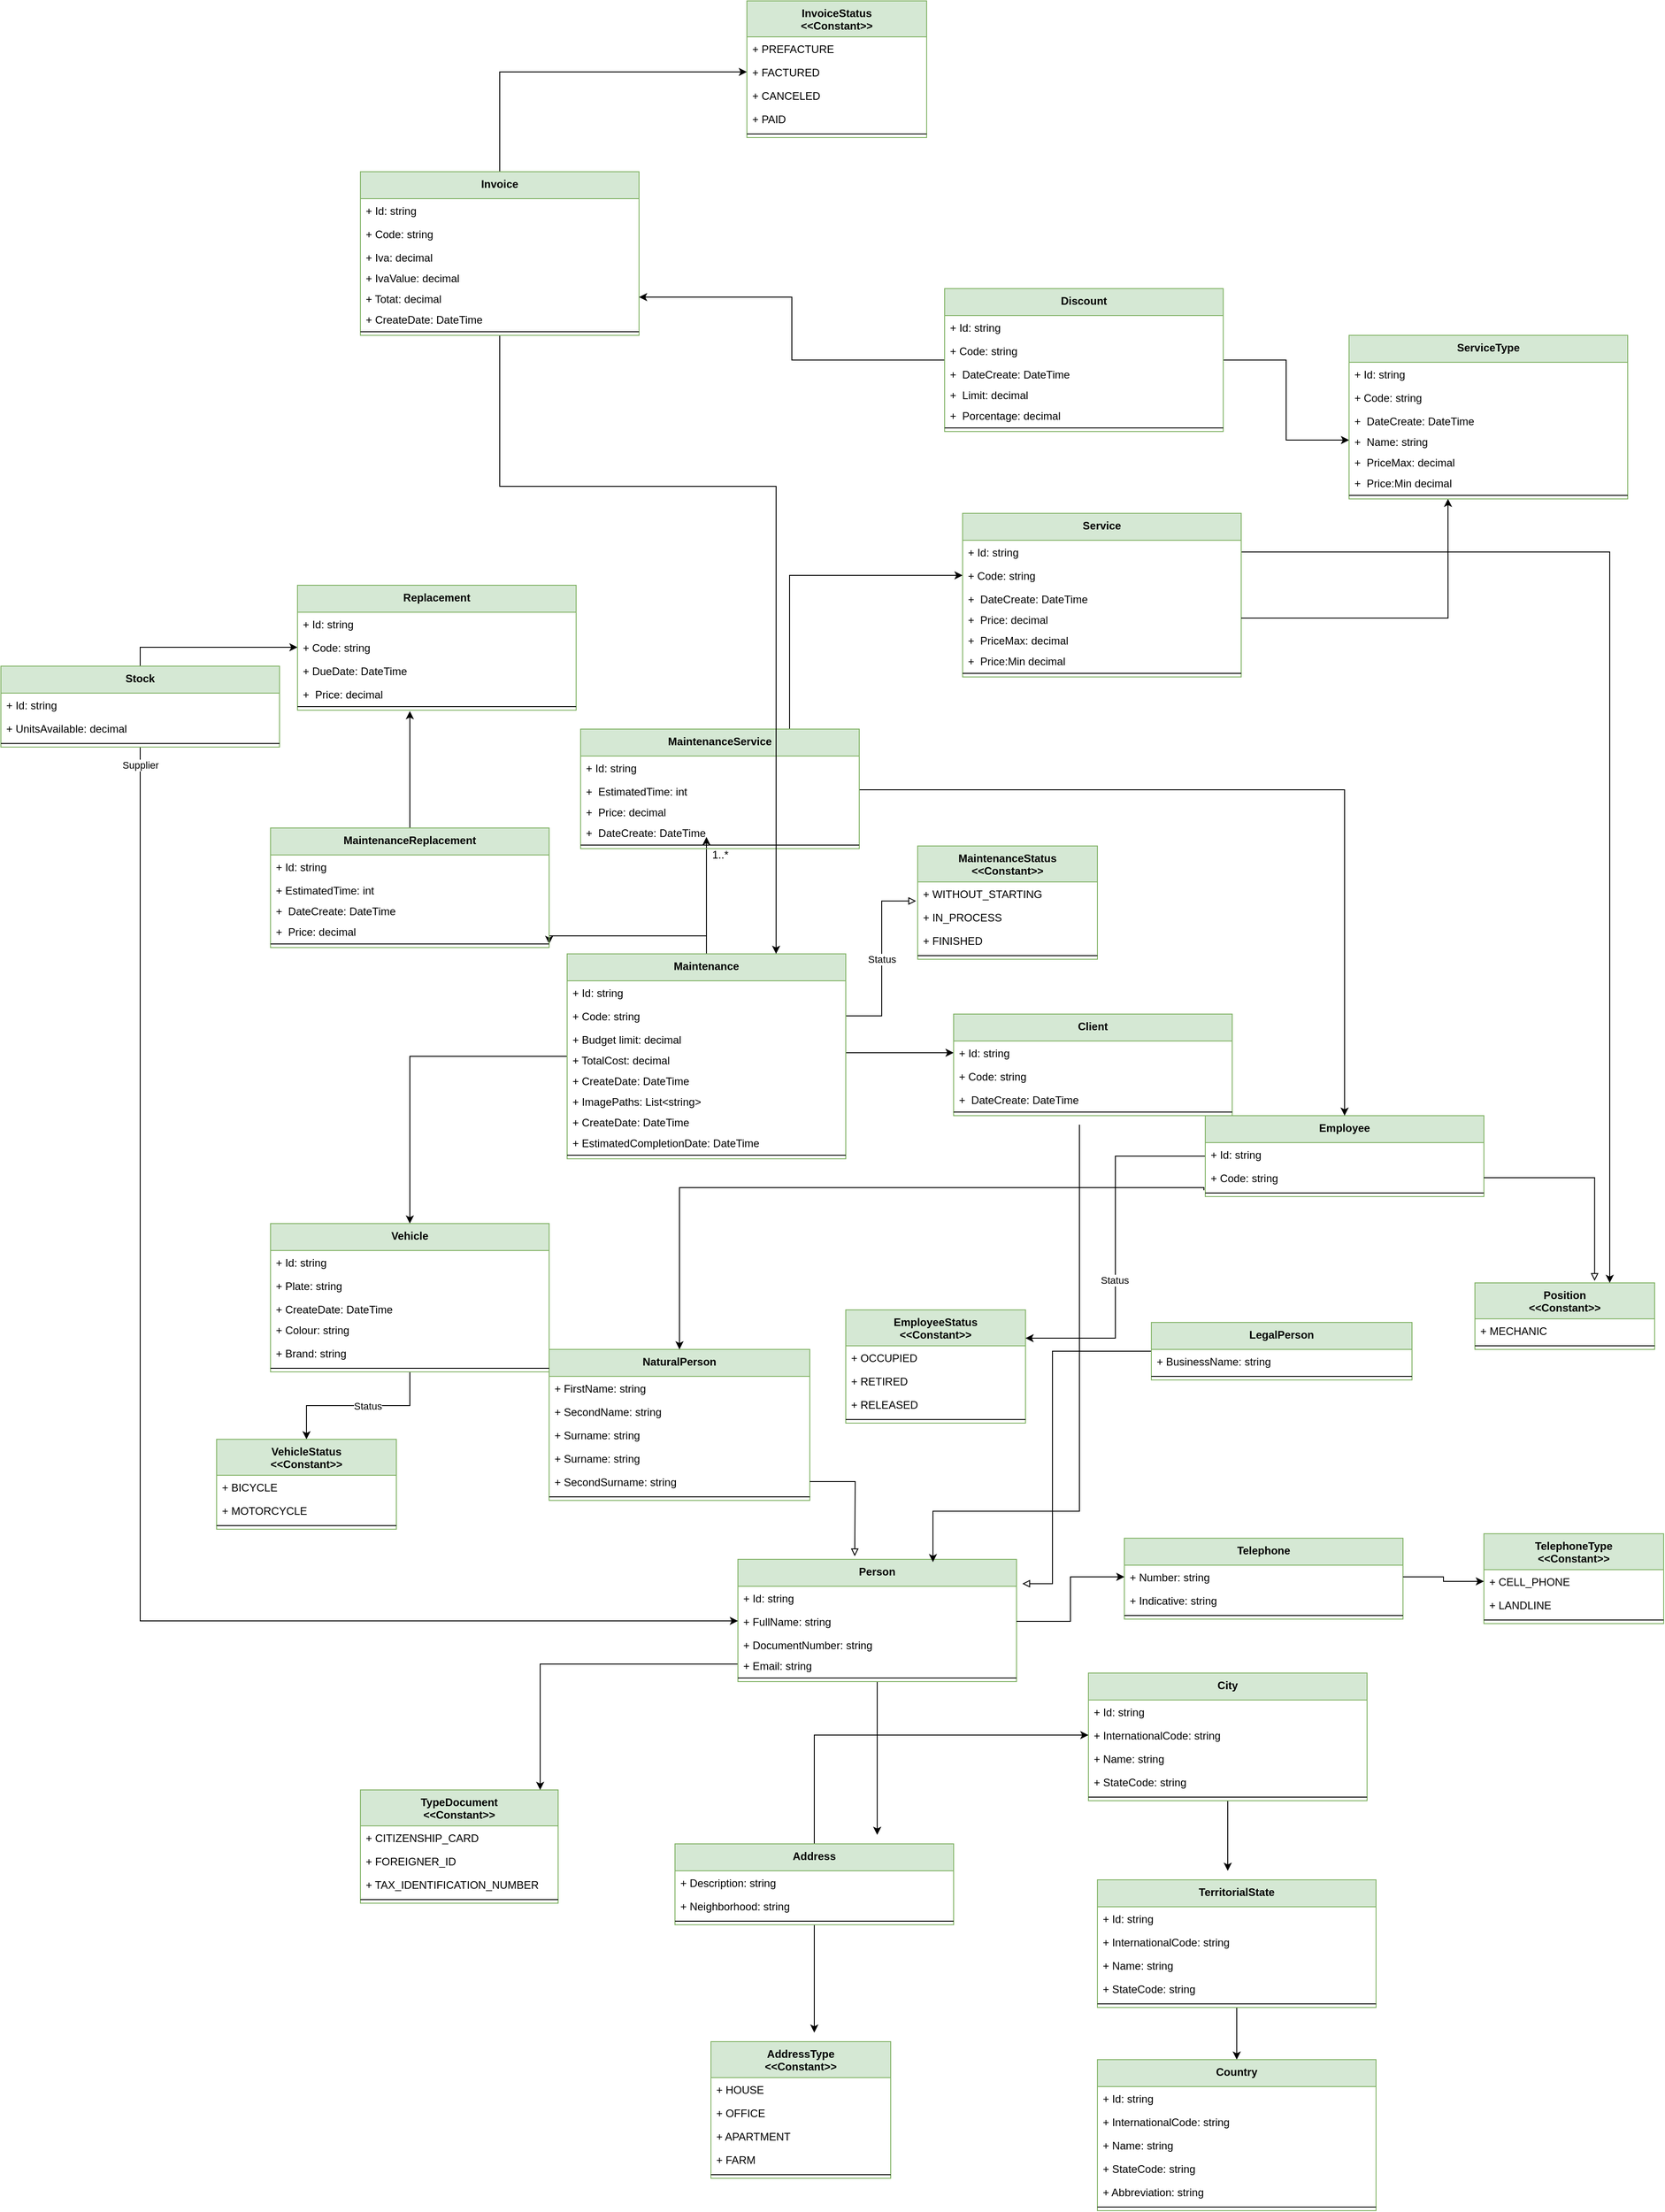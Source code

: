 <mxfile version="13.3.9" type="device" pages="2"><diagram id="M3XVwGyG-cCgI4XqS-n-" name="D. Clases"><mxGraphModel dx="3384" dy="3350" grid="1" gridSize="10" guides="1" tooltips="1" connect="1" arrows="1" fold="1" page="1" pageScale="1" pageWidth="827" pageHeight="1169" math="0" shadow="0"><root><mxCell id="0"/><mxCell id="1" parent="0"/><object label="EmployeeStatus&#10;&lt;&lt;Constant&gt;&gt;" id="UQowjqI1MoaPpQRtmSVn-2"><mxCell style="swimlane;fontStyle=1;align=center;verticalAlign=top;childLayout=stackLayout;horizontal=1;startSize=40;horizontalStack=0;resizeParent=1;resizeParentMax=0;resizeLast=0;collapsible=1;marginBottom=0;strokeColor=#82b366;fillColor=#d5e8d4;" vertex="1" parent="1"><mxGeometry x="-110" y="-594" width="200" height="126" as="geometry"><mxRectangle x="-230" y="140" width="80" height="30" as="alternateBounds"/></mxGeometry></mxCell></object><mxCell id="UQowjqI1MoaPpQRtmSVn-3" value="+ OCCUPIED&#10;" style="text;strokeColor=none;fillColor=none;align=left;verticalAlign=top;spacingLeft=4;spacingRight=4;overflow=hidden;rotatable=0;points=[[0,0.5],[1,0.5]];portConstraint=eastwest;" vertex="1" parent="UQowjqI1MoaPpQRtmSVn-2"><mxGeometry y="40" width="200" height="26" as="geometry"/></mxCell><mxCell id="UQowjqI1MoaPpQRtmSVn-4" value="+ RETIRED&#10;" style="text;strokeColor=none;fillColor=none;align=left;verticalAlign=top;spacingLeft=4;spacingRight=4;overflow=hidden;rotatable=0;points=[[0,0.5],[1,0.5]];portConstraint=eastwest;" vertex="1" parent="UQowjqI1MoaPpQRtmSVn-2"><mxGeometry y="66" width="200" height="26" as="geometry"/></mxCell><mxCell id="UQowjqI1MoaPpQRtmSVn-123" value="+ RELEASED&#10;&#10;" style="text;strokeColor=none;fillColor=none;align=left;verticalAlign=top;spacingLeft=4;spacingRight=4;overflow=hidden;rotatable=0;points=[[0,0.5],[1,0.5]];portConstraint=eastwest;" vertex="1" parent="UQowjqI1MoaPpQRtmSVn-2"><mxGeometry y="92" width="200" height="26" as="geometry"/></mxCell><mxCell id="UQowjqI1MoaPpQRtmSVn-5" value="" style="line;strokeWidth=1;fillColor=none;align=left;verticalAlign=middle;spacingTop=-1;spacingLeft=3;spacingRight=3;rotatable=0;labelPosition=right;points=[];portConstraint=eastwest;" vertex="1" parent="UQowjqI1MoaPpQRtmSVn-2"><mxGeometry y="118" width="200" height="8" as="geometry"/></mxCell><object label="TypeDocument&#10;&lt;&lt;Constant&gt;&gt;" id="UQowjqI1MoaPpQRtmSVn-13"><mxCell style="swimlane;fontStyle=1;align=center;verticalAlign=top;childLayout=stackLayout;horizontal=1;startSize=40;horizontalStack=0;resizeParent=1;resizeParentMax=0;resizeLast=0;collapsible=1;marginBottom=0;strokeColor=#82b366;fillColor=#d5e8d4;" vertex="1" parent="1"><mxGeometry x="-650" y="-60" width="220" height="126" as="geometry"><mxRectangle x="-230" y="140" width="80" height="30" as="alternateBounds"/></mxGeometry></mxCell></object><mxCell id="UQowjqI1MoaPpQRtmSVn-14" value="+ CITIZENSHIP_CARD" style="text;strokeColor=none;fillColor=none;align=left;verticalAlign=top;spacingLeft=4;spacingRight=4;overflow=hidden;rotatable=0;points=[[0,0.5],[1,0.5]];portConstraint=eastwest;" vertex="1" parent="UQowjqI1MoaPpQRtmSVn-13"><mxGeometry y="40" width="220" height="26" as="geometry"/></mxCell><mxCell id="UQowjqI1MoaPpQRtmSVn-15" value="+ FOREIGNER_ID" style="text;strokeColor=none;fillColor=none;align=left;verticalAlign=top;spacingLeft=4;spacingRight=4;overflow=hidden;rotatable=0;points=[[0,0.5],[1,0.5]];portConstraint=eastwest;" vertex="1" parent="UQowjqI1MoaPpQRtmSVn-13"><mxGeometry y="66" width="220" height="26" as="geometry"/></mxCell><mxCell id="UQowjqI1MoaPpQRtmSVn-16" value="+ TAX_IDENTIFICATION_NUMBER" style="text;strokeColor=none;fillColor=none;align=left;verticalAlign=top;spacingLeft=4;spacingRight=4;overflow=hidden;rotatable=0;points=[[0,0.5],[1,0.5]];portConstraint=eastwest;" vertex="1" parent="UQowjqI1MoaPpQRtmSVn-13"><mxGeometry y="92" width="220" height="26" as="geometry"/></mxCell><mxCell id="UQowjqI1MoaPpQRtmSVn-17" value="" style="line;strokeWidth=1;fillColor=none;align=left;verticalAlign=middle;spacingTop=-1;spacingLeft=3;spacingRight=3;rotatable=0;labelPosition=right;points=[];portConstraint=eastwest;" vertex="1" parent="UQowjqI1MoaPpQRtmSVn-13"><mxGeometry y="118" width="220" height="8" as="geometry"/></mxCell><mxCell id="UQowjqI1MoaPpQRtmSVn-18" value="NaturalPerson" style="swimlane;fontStyle=1;align=center;verticalAlign=top;childLayout=stackLayout;horizontal=1;startSize=30;horizontalStack=0;resizeParent=1;resizeParentMax=0;resizeLast=0;collapsible=1;marginBottom=0;strokeColor=#82b366;fillColor=#d5e8d4;" vertex="1" parent="1"><mxGeometry x="-440" y="-550" width="290" height="168" as="geometry"/></mxCell><mxCell id="UQowjqI1MoaPpQRtmSVn-20" value="+ FirstName: string" style="text;strokeColor=none;fillColor=none;align=left;verticalAlign=top;spacingLeft=4;spacingRight=4;overflow=hidden;rotatable=0;points=[[0,0.5],[1,0.5]];portConstraint=eastwest;" vertex="1" parent="UQowjqI1MoaPpQRtmSVn-18"><mxGeometry y="30" width="290" height="26" as="geometry"/></mxCell><mxCell id="UQowjqI1MoaPpQRtmSVn-21" value="+ SecondName: string" style="text;strokeColor=none;fillColor=none;align=left;verticalAlign=top;spacingLeft=4;spacingRight=4;overflow=hidden;rotatable=0;points=[[0,0.5],[1,0.5]];portConstraint=eastwest;" vertex="1" parent="UQowjqI1MoaPpQRtmSVn-18"><mxGeometry y="56" width="290" height="26" as="geometry"/></mxCell><mxCell id="UQowjqI1MoaPpQRtmSVn-22" value="+ Surname: string" style="text;strokeColor=none;fillColor=none;align=left;verticalAlign=top;spacingLeft=4;spacingRight=4;overflow=hidden;rotatable=0;points=[[0,0.5],[1,0.5]];portConstraint=eastwest;" vertex="1" parent="UQowjqI1MoaPpQRtmSVn-18"><mxGeometry y="82" width="290" height="26" as="geometry"/></mxCell><mxCell id="UQowjqI1MoaPpQRtmSVn-23" value="+ Surname: string" style="text;strokeColor=none;fillColor=none;align=left;verticalAlign=top;spacingLeft=4;spacingRight=4;overflow=hidden;rotatable=0;points=[[0,0.5],[1,0.5]];portConstraint=eastwest;" vertex="1" parent="UQowjqI1MoaPpQRtmSVn-18"><mxGeometry y="108" width="290" height="26" as="geometry"/></mxCell><mxCell id="UQowjqI1MoaPpQRtmSVn-24" value="+ SecondSurname: string" style="text;strokeColor=none;fillColor=none;align=left;verticalAlign=top;spacingLeft=4;spacingRight=4;overflow=hidden;rotatable=0;points=[[0,0.5],[1,0.5]];portConstraint=eastwest;" vertex="1" parent="UQowjqI1MoaPpQRtmSVn-18"><mxGeometry y="134" width="290" height="26" as="geometry"/></mxCell><mxCell id="UQowjqI1MoaPpQRtmSVn-25" value="" style="line;strokeWidth=1;fillColor=none;align=left;verticalAlign=middle;spacingTop=-1;spacingLeft=3;spacingRight=3;rotatable=0;labelPosition=right;points=[];portConstraint=eastwest;" vertex="1" parent="UQowjqI1MoaPpQRtmSVn-18"><mxGeometry y="160" width="290" height="8" as="geometry"/></mxCell><mxCell id="UQowjqI1MoaPpQRtmSVn-47" style="edgeStyle=orthogonalEdgeStyle;rounded=0;orthogonalLoop=1;jettySize=auto;html=1;endArrow=block;endFill=0;exitX=0;exitY=0.5;exitDx=0;exitDy=0;entryX=1.021;entryY=-0.113;entryDx=0;entryDy=0;entryPerimeter=0;" edge="1" parent="1" source="UQowjqI1MoaPpQRtmSVn-133" target="UQowjqI1MoaPpQRtmSVn-37"><mxGeometry relative="1" as="geometry"><mxPoint x="20" y="-320" as="targetPoint"/><mxPoint x="70" y="-451" as="sourcePoint"/><Array as="points"><mxPoint x="120" y="-548"/><mxPoint x="120" y="-289"/></Array></mxGeometry></mxCell><mxCell id="UQowjqI1MoaPpQRtmSVn-28" value="Telephone" style="swimlane;fontStyle=1;align=center;verticalAlign=top;childLayout=stackLayout;horizontal=1;startSize=30;horizontalStack=0;resizeParent=1;resizeParentMax=0;resizeLast=0;collapsible=1;marginBottom=0;strokeColor=#82b366;fillColor=#d5e8d4;" vertex="1" parent="1"><mxGeometry x="200" y="-340" width="310" height="90" as="geometry"/></mxCell><mxCell id="UQowjqI1MoaPpQRtmSVn-29" value="+ Number: string" style="text;strokeColor=none;fillColor=none;align=left;verticalAlign=top;spacingLeft=4;spacingRight=4;overflow=hidden;rotatable=0;points=[[0,0.5],[1,0.5]];portConstraint=eastwest;" vertex="1" parent="UQowjqI1MoaPpQRtmSVn-28"><mxGeometry y="30" width="310" height="26" as="geometry"/></mxCell><mxCell id="UQowjqI1MoaPpQRtmSVn-30" value="+ Indicative: string" style="text;strokeColor=none;fillColor=none;align=left;verticalAlign=top;spacingLeft=4;spacingRight=4;overflow=hidden;rotatable=0;points=[[0,0.5],[1,0.5]];portConstraint=eastwest;" vertex="1" parent="UQowjqI1MoaPpQRtmSVn-28"><mxGeometry y="56" width="310" height="26" as="geometry"/></mxCell><mxCell id="UQowjqI1MoaPpQRtmSVn-31" value="" style="line;strokeWidth=1;fillColor=none;align=left;verticalAlign=middle;spacingTop=-1;spacingLeft=3;spacingRight=3;rotatable=0;labelPosition=right;points=[];portConstraint=eastwest;" vertex="1" parent="UQowjqI1MoaPpQRtmSVn-28"><mxGeometry y="82" width="310" height="8" as="geometry"/></mxCell><object label="TelephoneType&#10;&lt;&lt;Constant&gt;&gt;" id="UQowjqI1MoaPpQRtmSVn-32"><mxCell style="swimlane;fontStyle=1;align=center;verticalAlign=top;childLayout=stackLayout;horizontal=1;startSize=40;horizontalStack=0;resizeParent=1;resizeParentMax=0;resizeLast=0;collapsible=1;marginBottom=0;strokeColor=#82b366;fillColor=#d5e8d4;" vertex="1" parent="1"><mxGeometry x="600" y="-345" width="200" height="100" as="geometry"><mxRectangle x="-230" y="140" width="80" height="30" as="alternateBounds"/></mxGeometry></mxCell></object><mxCell id="UQowjqI1MoaPpQRtmSVn-33" value="+ CELL_PHONE" style="text;strokeColor=none;fillColor=none;align=left;verticalAlign=top;spacingLeft=4;spacingRight=4;overflow=hidden;rotatable=0;points=[[0,0.5],[1,0.5]];portConstraint=eastwest;" vertex="1" parent="UQowjqI1MoaPpQRtmSVn-32"><mxGeometry y="40" width="200" height="26" as="geometry"/></mxCell><mxCell id="UQowjqI1MoaPpQRtmSVn-34" value="+ LANDLINE" style="text;strokeColor=none;fillColor=none;align=left;verticalAlign=top;spacingLeft=4;spacingRight=4;overflow=hidden;rotatable=0;points=[[0,0.5],[1,0.5]];portConstraint=eastwest;" vertex="1" parent="UQowjqI1MoaPpQRtmSVn-32"><mxGeometry y="66" width="200" height="26" as="geometry"/></mxCell><mxCell id="UQowjqI1MoaPpQRtmSVn-35" value="" style="line;strokeWidth=1;fillColor=none;align=left;verticalAlign=middle;spacingTop=-1;spacingLeft=3;spacingRight=3;rotatable=0;labelPosition=right;points=[];portConstraint=eastwest;" vertex="1" parent="UQowjqI1MoaPpQRtmSVn-32"><mxGeometry y="92" width="200" height="8" as="geometry"/></mxCell><mxCell id="UQowjqI1MoaPpQRtmSVn-86" style="edgeStyle=orthogonalEdgeStyle;rounded=0;orthogonalLoop=1;jettySize=auto;html=1;" edge="1" parent="1" source="UQowjqI1MoaPpQRtmSVn-36"><mxGeometry relative="1" as="geometry"><mxPoint x="-75" y="-10" as="targetPoint"/></mxGeometry></mxCell><mxCell id="UQowjqI1MoaPpQRtmSVn-87" style="edgeStyle=orthogonalEdgeStyle;rounded=0;orthogonalLoop=1;jettySize=auto;html=1;" edge="1" parent="1" source="UQowjqI1MoaPpQRtmSVn-36" target="UQowjqI1MoaPpQRtmSVn-13"><mxGeometry relative="1" as="geometry"><Array as="points"><mxPoint x="-450" y="-200"/></Array></mxGeometry></mxCell><mxCell id="UQowjqI1MoaPpQRtmSVn-36" value="Person" style="swimlane;fontStyle=1;align=center;verticalAlign=top;childLayout=stackLayout;horizontal=1;startSize=30;horizontalStack=0;resizeParent=1;resizeParentMax=0;resizeLast=0;collapsible=1;marginBottom=0;strokeColor=#82b366;fillColor=#d5e8d4;" vertex="1" parent="1"><mxGeometry x="-230" y="-316.5" width="310" height="136" as="geometry"/></mxCell><mxCell id="UQowjqI1MoaPpQRtmSVn-37" value="+ Id: string" style="text;strokeColor=none;fillColor=none;align=left;verticalAlign=top;spacingLeft=4;spacingRight=4;overflow=hidden;rotatable=0;points=[[0,0.5],[1,0.5]];portConstraint=eastwest;" vertex="1" parent="UQowjqI1MoaPpQRtmSVn-36"><mxGeometry y="30" width="310" height="26" as="geometry"/></mxCell><mxCell id="UQowjqI1MoaPpQRtmSVn-38" value="+ FullName: string" style="text;strokeColor=none;fillColor=none;align=left;verticalAlign=top;spacingLeft=4;spacingRight=4;overflow=hidden;rotatable=0;points=[[0,0.5],[1,0.5]];portConstraint=eastwest;" vertex="1" parent="UQowjqI1MoaPpQRtmSVn-36"><mxGeometry y="56" width="310" height="26" as="geometry"/></mxCell><mxCell id="UQowjqI1MoaPpQRtmSVn-40" value="+ DocumentNumber: string" style="text;strokeColor=none;fillColor=none;align=left;verticalAlign=top;spacingLeft=4;spacingRight=4;overflow=hidden;rotatable=0;points=[[0,0.5],[1,0.5]];portConstraint=eastwest;" vertex="1" parent="UQowjqI1MoaPpQRtmSVn-36"><mxGeometry y="82" width="310" height="23" as="geometry"/></mxCell><mxCell id="UQowjqI1MoaPpQRtmSVn-41" value="+ Email: string" style="text;strokeColor=none;fillColor=none;align=left;verticalAlign=top;spacingLeft=4;spacingRight=4;overflow=hidden;rotatable=0;points=[[0,0.5],[1,0.5]];portConstraint=eastwest;" vertex="1" parent="UQowjqI1MoaPpQRtmSVn-36"><mxGeometry y="105" width="310" height="23" as="geometry"/></mxCell><mxCell id="UQowjqI1MoaPpQRtmSVn-42" value="" style="line;strokeWidth=1;fillColor=none;align=left;verticalAlign=middle;spacingTop=-1;spacingLeft=3;spacingRight=3;rotatable=0;labelPosition=right;points=[];portConstraint=eastwest;" vertex="1" parent="UQowjqI1MoaPpQRtmSVn-36"><mxGeometry y="128" width="310" height="8" as="geometry"/></mxCell><mxCell id="UQowjqI1MoaPpQRtmSVn-43" style="edgeStyle=orthogonalEdgeStyle;rounded=0;orthogonalLoop=1;jettySize=auto;html=1;entryX=0;entryY=0.5;entryDx=0;entryDy=0;" edge="1" parent="1" source="UQowjqI1MoaPpQRtmSVn-38" target="UQowjqI1MoaPpQRtmSVn-29"><mxGeometry relative="1" as="geometry"/></mxCell><mxCell id="UQowjqI1MoaPpQRtmSVn-44" style="edgeStyle=orthogonalEdgeStyle;rounded=0;orthogonalLoop=1;jettySize=auto;html=1;entryX=0;entryY=0.5;entryDx=0;entryDy=0;" edge="1" parent="1" source="UQowjqI1MoaPpQRtmSVn-29" target="UQowjqI1MoaPpQRtmSVn-33"><mxGeometry relative="1" as="geometry"/></mxCell><mxCell id="UQowjqI1MoaPpQRtmSVn-45" style="edgeStyle=orthogonalEdgeStyle;rounded=0;orthogonalLoop=1;jettySize=auto;html=1;endArrow=block;endFill=0;" edge="1" parent="1" source="UQowjqI1MoaPpQRtmSVn-24"><mxGeometry relative="1" as="geometry"><mxPoint x="-100" y="-320" as="targetPoint"/></mxGeometry></mxCell><mxCell id="UQowjqI1MoaPpQRtmSVn-60" style="edgeStyle=orthogonalEdgeStyle;rounded=0;orthogonalLoop=1;jettySize=auto;html=1;" edge="1" parent="1" source="UQowjqI1MoaPpQRtmSVn-48"><mxGeometry relative="1" as="geometry"><mxPoint x="315" y="30" as="targetPoint"/></mxGeometry></mxCell><mxCell id="UQowjqI1MoaPpQRtmSVn-48" value="City" style="swimlane;fontStyle=1;align=center;verticalAlign=top;childLayout=stackLayout;horizontal=1;startSize=30;horizontalStack=0;resizeParent=1;resizeParentMax=0;resizeLast=0;collapsible=1;marginBottom=0;strokeColor=#82b366;fillColor=#d5e8d4;" vertex="1" parent="1"><mxGeometry x="160" y="-190" width="310" height="142" as="geometry"/></mxCell><mxCell id="UQowjqI1MoaPpQRtmSVn-49" value="+ Id: string" style="text;strokeColor=none;fillColor=none;align=left;verticalAlign=top;spacingLeft=4;spacingRight=4;overflow=hidden;rotatable=0;points=[[0,0.5],[1,0.5]];portConstraint=eastwest;" vertex="1" parent="UQowjqI1MoaPpQRtmSVn-48"><mxGeometry y="30" width="310" height="26" as="geometry"/></mxCell><mxCell id="UQowjqI1MoaPpQRtmSVn-50" value="+ InternationalCode: string" style="text;strokeColor=none;fillColor=none;align=left;verticalAlign=top;spacingLeft=4;spacingRight=4;overflow=hidden;rotatable=0;points=[[0,0.5],[1,0.5]];portConstraint=eastwest;" vertex="1" parent="UQowjqI1MoaPpQRtmSVn-48"><mxGeometry y="56" width="310" height="26" as="geometry"/></mxCell><mxCell id="UQowjqI1MoaPpQRtmSVn-52" value="+ Name: string" style="text;strokeColor=none;fillColor=none;align=left;verticalAlign=top;spacingLeft=4;spacingRight=4;overflow=hidden;rotatable=0;points=[[0,0.5],[1,0.5]];portConstraint=eastwest;" vertex="1" parent="UQowjqI1MoaPpQRtmSVn-48"><mxGeometry y="82" width="310" height="26" as="geometry"/></mxCell><mxCell id="UQowjqI1MoaPpQRtmSVn-53" value="+ StateCode: string" style="text;strokeColor=none;fillColor=none;align=left;verticalAlign=top;spacingLeft=4;spacingRight=4;overflow=hidden;rotatable=0;points=[[0,0.5],[1,0.5]];portConstraint=eastwest;" vertex="1" parent="UQowjqI1MoaPpQRtmSVn-48"><mxGeometry y="108" width="310" height="26" as="geometry"/></mxCell><mxCell id="UQowjqI1MoaPpQRtmSVn-51" value="" style="line;strokeWidth=1;fillColor=none;align=left;verticalAlign=middle;spacingTop=-1;spacingLeft=3;spacingRight=3;rotatable=0;labelPosition=right;points=[];portConstraint=eastwest;" vertex="1" parent="UQowjqI1MoaPpQRtmSVn-48"><mxGeometry y="134" width="310" height="8" as="geometry"/></mxCell><mxCell id="UQowjqI1MoaPpQRtmSVn-70" style="edgeStyle=orthogonalEdgeStyle;rounded=0;orthogonalLoop=1;jettySize=auto;html=1;entryX=0.5;entryY=0;entryDx=0;entryDy=0;" edge="1" parent="1" source="UQowjqI1MoaPpQRtmSVn-54" target="UQowjqI1MoaPpQRtmSVn-61"><mxGeometry relative="1" as="geometry"/></mxCell><mxCell id="UQowjqI1MoaPpQRtmSVn-54" value="TerritorialState" style="swimlane;fontStyle=1;align=center;verticalAlign=top;childLayout=stackLayout;horizontal=1;startSize=30;horizontalStack=0;resizeParent=1;resizeParentMax=0;resizeLast=0;collapsible=1;marginBottom=0;strokeColor=#82b366;fillColor=#d5e8d4;" vertex="1" parent="1"><mxGeometry x="170" y="40" width="310" height="142" as="geometry"/></mxCell><mxCell id="UQowjqI1MoaPpQRtmSVn-55" value="+ Id: string" style="text;strokeColor=none;fillColor=none;align=left;verticalAlign=top;spacingLeft=4;spacingRight=4;overflow=hidden;rotatable=0;points=[[0,0.5],[1,0.5]];portConstraint=eastwest;" vertex="1" parent="UQowjqI1MoaPpQRtmSVn-54"><mxGeometry y="30" width="310" height="26" as="geometry"/></mxCell><mxCell id="UQowjqI1MoaPpQRtmSVn-56" value="+ InternationalCode: string" style="text;strokeColor=none;fillColor=none;align=left;verticalAlign=top;spacingLeft=4;spacingRight=4;overflow=hidden;rotatable=0;points=[[0,0.5],[1,0.5]];portConstraint=eastwest;" vertex="1" parent="UQowjqI1MoaPpQRtmSVn-54"><mxGeometry y="56" width="310" height="26" as="geometry"/></mxCell><mxCell id="UQowjqI1MoaPpQRtmSVn-57" value="+ Name: string" style="text;strokeColor=none;fillColor=none;align=left;verticalAlign=top;spacingLeft=4;spacingRight=4;overflow=hidden;rotatable=0;points=[[0,0.5],[1,0.5]];portConstraint=eastwest;" vertex="1" parent="UQowjqI1MoaPpQRtmSVn-54"><mxGeometry y="82" width="310" height="26" as="geometry"/></mxCell><mxCell id="UQowjqI1MoaPpQRtmSVn-58" value="+ StateCode: string" style="text;strokeColor=none;fillColor=none;align=left;verticalAlign=top;spacingLeft=4;spacingRight=4;overflow=hidden;rotatable=0;points=[[0,0.5],[1,0.5]];portConstraint=eastwest;" vertex="1" parent="UQowjqI1MoaPpQRtmSVn-54"><mxGeometry y="108" width="310" height="26" as="geometry"/></mxCell><mxCell id="UQowjqI1MoaPpQRtmSVn-59" value="" style="line;strokeWidth=1;fillColor=none;align=left;verticalAlign=middle;spacingTop=-1;spacingLeft=3;spacingRight=3;rotatable=0;labelPosition=right;points=[];portConstraint=eastwest;" vertex="1" parent="UQowjqI1MoaPpQRtmSVn-54"><mxGeometry y="134" width="310" height="8" as="geometry"/></mxCell><mxCell id="UQowjqI1MoaPpQRtmSVn-61" value="Country" style="swimlane;fontStyle=1;align=center;verticalAlign=top;childLayout=stackLayout;horizontal=1;startSize=30;horizontalStack=0;resizeParent=1;resizeParentMax=0;resizeLast=0;collapsible=1;marginBottom=0;strokeColor=#82b366;fillColor=#d5e8d4;" vertex="1" parent="1"><mxGeometry x="170" y="240" width="310" height="168" as="geometry"/></mxCell><mxCell id="UQowjqI1MoaPpQRtmSVn-62" value="+ Id: string" style="text;strokeColor=none;fillColor=none;align=left;verticalAlign=top;spacingLeft=4;spacingRight=4;overflow=hidden;rotatable=0;points=[[0,0.5],[1,0.5]];portConstraint=eastwest;" vertex="1" parent="UQowjqI1MoaPpQRtmSVn-61"><mxGeometry y="30" width="310" height="26" as="geometry"/></mxCell><mxCell id="UQowjqI1MoaPpQRtmSVn-63" value="+ InternationalCode: string" style="text;strokeColor=none;fillColor=none;align=left;verticalAlign=top;spacingLeft=4;spacingRight=4;overflow=hidden;rotatable=0;points=[[0,0.5],[1,0.5]];portConstraint=eastwest;" vertex="1" parent="UQowjqI1MoaPpQRtmSVn-61"><mxGeometry y="56" width="310" height="26" as="geometry"/></mxCell><mxCell id="UQowjqI1MoaPpQRtmSVn-64" value="+ Name: string" style="text;strokeColor=none;fillColor=none;align=left;verticalAlign=top;spacingLeft=4;spacingRight=4;overflow=hidden;rotatable=0;points=[[0,0.5],[1,0.5]];portConstraint=eastwest;" vertex="1" parent="UQowjqI1MoaPpQRtmSVn-61"><mxGeometry y="82" width="310" height="26" as="geometry"/></mxCell><mxCell id="UQowjqI1MoaPpQRtmSVn-69" value="+ StateCode: string" style="text;strokeColor=none;fillColor=none;align=left;verticalAlign=top;spacingLeft=4;spacingRight=4;overflow=hidden;rotatable=0;points=[[0,0.5],[1,0.5]];portConstraint=eastwest;" vertex="1" parent="UQowjqI1MoaPpQRtmSVn-61"><mxGeometry y="108" width="310" height="26" as="geometry"/></mxCell><mxCell id="UQowjqI1MoaPpQRtmSVn-65" value="+ Abbreviation: string" style="text;strokeColor=none;fillColor=none;align=left;verticalAlign=top;spacingLeft=4;spacingRight=4;overflow=hidden;rotatable=0;points=[[0,0.5],[1,0.5]];portConstraint=eastwest;" vertex="1" parent="UQowjqI1MoaPpQRtmSVn-61"><mxGeometry y="134" width="310" height="26" as="geometry"/></mxCell><mxCell id="UQowjqI1MoaPpQRtmSVn-66" value="" style="line;strokeWidth=1;fillColor=none;align=left;verticalAlign=middle;spacingTop=-1;spacingLeft=3;spacingRight=3;rotatable=0;labelPosition=right;points=[];portConstraint=eastwest;" vertex="1" parent="UQowjqI1MoaPpQRtmSVn-61"><mxGeometry y="160" width="310" height="8" as="geometry"/></mxCell><mxCell id="UQowjqI1MoaPpQRtmSVn-78" style="edgeStyle=orthogonalEdgeStyle;rounded=0;orthogonalLoop=1;jettySize=auto;html=1;entryX=0;entryY=0.5;entryDx=0;entryDy=0;" edge="1" parent="1" source="UQowjqI1MoaPpQRtmSVn-71" target="UQowjqI1MoaPpQRtmSVn-50"><mxGeometry relative="1" as="geometry"/></mxCell><mxCell id="UQowjqI1MoaPpQRtmSVn-85" style="edgeStyle=orthogonalEdgeStyle;rounded=0;orthogonalLoop=1;jettySize=auto;html=1;" edge="1" parent="1" source="UQowjqI1MoaPpQRtmSVn-71"><mxGeometry relative="1" as="geometry"><mxPoint x="-145" y="210" as="targetPoint"/></mxGeometry></mxCell><mxCell id="UQowjqI1MoaPpQRtmSVn-71" value="Address" style="swimlane;fontStyle=1;align=center;verticalAlign=top;childLayout=stackLayout;horizontal=1;startSize=30;horizontalStack=0;resizeParent=1;resizeParentMax=0;resizeLast=0;collapsible=1;marginBottom=0;strokeColor=#82b366;fillColor=#d5e8d4;" vertex="1" parent="1"><mxGeometry x="-300" width="310" height="90" as="geometry"/></mxCell><mxCell id="UQowjqI1MoaPpQRtmSVn-72" value="+ Description: string" style="text;strokeColor=none;fillColor=none;align=left;verticalAlign=top;spacingLeft=4;spacingRight=4;overflow=hidden;rotatable=0;points=[[0,0.5],[1,0.5]];portConstraint=eastwest;" vertex="1" parent="UQowjqI1MoaPpQRtmSVn-71"><mxGeometry y="30" width="310" height="26" as="geometry"/></mxCell><mxCell id="UQowjqI1MoaPpQRtmSVn-73" value="+ Neighborhood: string" style="text;strokeColor=none;fillColor=none;align=left;verticalAlign=top;spacingLeft=4;spacingRight=4;overflow=hidden;rotatable=0;points=[[0,0.5],[1,0.5]];portConstraint=eastwest;" vertex="1" parent="UQowjqI1MoaPpQRtmSVn-71"><mxGeometry y="56" width="310" height="26" as="geometry"/></mxCell><mxCell id="UQowjqI1MoaPpQRtmSVn-77" value="" style="line;strokeWidth=1;fillColor=none;align=left;verticalAlign=middle;spacingTop=-1;spacingLeft=3;spacingRight=3;rotatable=0;labelPosition=right;points=[];portConstraint=eastwest;" vertex="1" parent="UQowjqI1MoaPpQRtmSVn-71"><mxGeometry y="82" width="310" height="8" as="geometry"/></mxCell><object label="AddressType&#10;&lt;&lt;Constant&gt;&gt;" id="UQowjqI1MoaPpQRtmSVn-79"><mxCell style="swimlane;fontStyle=1;align=center;verticalAlign=top;childLayout=stackLayout;horizontal=1;startSize=40;horizontalStack=0;resizeParent=1;resizeParentMax=0;resizeLast=0;collapsible=1;marginBottom=0;strokeColor=#82b366;fillColor=#d5e8d4;" vertex="1" parent="1"><mxGeometry x="-260" y="220" width="200" height="152" as="geometry"><mxRectangle x="-230" y="140" width="80" height="30" as="alternateBounds"/></mxGeometry></mxCell></object><mxCell id="UQowjqI1MoaPpQRtmSVn-80" value="+ HOUSE" style="text;strokeColor=none;fillColor=none;align=left;verticalAlign=top;spacingLeft=4;spacingRight=4;overflow=hidden;rotatable=0;points=[[0,0.5],[1,0.5]];portConstraint=eastwest;" vertex="1" parent="UQowjqI1MoaPpQRtmSVn-79"><mxGeometry y="40" width="200" height="26" as="geometry"/></mxCell><mxCell id="UQowjqI1MoaPpQRtmSVn-81" value="+ OFFICE" style="text;strokeColor=none;fillColor=none;align=left;verticalAlign=top;spacingLeft=4;spacingRight=4;overflow=hidden;rotatable=0;points=[[0,0.5],[1,0.5]];portConstraint=eastwest;" vertex="1" parent="UQowjqI1MoaPpQRtmSVn-79"><mxGeometry y="66" width="200" height="26" as="geometry"/></mxCell><mxCell id="UQowjqI1MoaPpQRtmSVn-83" value="+ APARTMENT" style="text;strokeColor=none;fillColor=none;align=left;verticalAlign=top;spacingLeft=4;spacingRight=4;overflow=hidden;rotatable=0;points=[[0,0.5],[1,0.5]];portConstraint=eastwest;" vertex="1" parent="UQowjqI1MoaPpQRtmSVn-79"><mxGeometry y="92" width="200" height="26" as="geometry"/></mxCell><mxCell id="UQowjqI1MoaPpQRtmSVn-84" value="+ FARM" style="text;strokeColor=none;fillColor=none;align=left;verticalAlign=top;spacingLeft=4;spacingRight=4;overflow=hidden;rotatable=0;points=[[0,0.5],[1,0.5]];portConstraint=eastwest;" vertex="1" parent="UQowjqI1MoaPpQRtmSVn-79"><mxGeometry y="118" width="200" height="26" as="geometry"/></mxCell><mxCell id="UQowjqI1MoaPpQRtmSVn-82" value="" style="line;strokeWidth=1;fillColor=none;align=left;verticalAlign=middle;spacingTop=-1;spacingLeft=3;spacingRight=3;rotatable=0;labelPosition=right;points=[];portConstraint=eastwest;" vertex="1" parent="UQowjqI1MoaPpQRtmSVn-79"><mxGeometry y="144" width="200" height="8" as="geometry"/></mxCell><mxCell id="UQowjqI1MoaPpQRtmSVn-122" style="edgeStyle=orthogonalEdgeStyle;rounded=0;orthogonalLoop=1;jettySize=auto;html=1;entryX=0.5;entryY=0;entryDx=0;entryDy=0;shadow=0;endArrow=classic;endFill=1;" edge="1" parent="1" source="UQowjqI1MoaPpQRtmSVn-88" target="UQowjqI1MoaPpQRtmSVn-116"><mxGeometry relative="1" as="geometry"/></mxCell><mxCell id="UQowjqI1MoaPpQRtmSVn-99" value="Status" style="edgeStyle=orthogonalEdgeStyle;rounded=0;orthogonalLoop=1;jettySize=auto;html=1;endArrow=block;endFill=0;shadow=0;entryX=-0.009;entryY=0.817;entryDx=0;entryDy=0;entryPerimeter=0;" edge="1" parent="1" source="UQowjqI1MoaPpQRtmSVn-90" target="UQowjqI1MoaPpQRtmSVn-95"><mxGeometry relative="1" as="geometry"><mxPoint x="110" y="-921" as="targetPoint"/></mxGeometry></mxCell><mxCell id="UQowjqI1MoaPpQRtmSVn-124" style="edgeStyle=orthogonalEdgeStyle;rounded=0;orthogonalLoop=1;jettySize=auto;html=1;entryX=1;entryY=0.25;entryDx=0;entryDy=0;shadow=0;endArrow=classic;endFill=1;" edge="1" parent="1" source="UQowjqI1MoaPpQRtmSVn-100" target="UQowjqI1MoaPpQRtmSVn-2"><mxGeometry relative="1" as="geometry"/></mxCell><mxCell id="UQowjqI1MoaPpQRtmSVn-125" value="Status&lt;br&gt;" style="edgeLabel;html=1;align=center;verticalAlign=middle;resizable=0;points=[];" vertex="1" connectable="0" parent="UQowjqI1MoaPpQRtmSVn-124"><mxGeometry x="0.183" y="-1" relative="1" as="geometry"><mxPoint as="offset"/></mxGeometry></mxCell><mxCell id="UQowjqI1MoaPpQRtmSVn-100" value="Employee" style="swimlane;fontStyle=1;align=center;verticalAlign=top;childLayout=stackLayout;horizontal=1;startSize=30;horizontalStack=0;resizeParent=1;resizeParentMax=0;resizeLast=0;collapsible=1;marginBottom=0;strokeColor=#82b366;fillColor=#d5e8d4;" vertex="1" parent="1"><mxGeometry x="290" y="-810" width="310" height="90" as="geometry"/></mxCell><mxCell id="UQowjqI1MoaPpQRtmSVn-101" value="+ Id: string" style="text;strokeColor=none;fillColor=none;align=left;verticalAlign=top;spacingLeft=4;spacingRight=4;overflow=hidden;rotatable=0;points=[[0,0.5],[1,0.5]];portConstraint=eastwest;" vertex="1" parent="UQowjqI1MoaPpQRtmSVn-100"><mxGeometry y="30" width="310" height="26" as="geometry"/></mxCell><mxCell id="UQowjqI1MoaPpQRtmSVn-102" value="+ Code: string" style="text;strokeColor=none;fillColor=none;align=left;verticalAlign=top;spacingLeft=4;spacingRight=4;overflow=hidden;rotatable=0;points=[[0,0.5],[1,0.5]];portConstraint=eastwest;" vertex="1" parent="UQowjqI1MoaPpQRtmSVn-100"><mxGeometry y="56" width="310" height="26" as="geometry"/></mxCell><mxCell id="UQowjqI1MoaPpQRtmSVn-105" value="" style="line;strokeWidth=1;fillColor=none;align=left;verticalAlign=middle;spacingTop=-1;spacingLeft=3;spacingRight=3;rotatable=0;labelPosition=right;points=[];portConstraint=eastwest;" vertex="1" parent="UQowjqI1MoaPpQRtmSVn-100"><mxGeometry y="82" width="310" height="8" as="geometry"/></mxCell><mxCell id="UQowjqI1MoaPpQRtmSVn-106" style="edgeStyle=orthogonalEdgeStyle;rounded=0;orthogonalLoop=1;jettySize=auto;html=1;shadow=0;endArrow=classic;endFill=1;exitX=-0.005;exitY=1.038;exitDx=0;exitDy=0;exitPerimeter=0;" edge="1" parent="1" source="UQowjqI1MoaPpQRtmSVn-102" target="UQowjqI1MoaPpQRtmSVn-18"><mxGeometry relative="1" as="geometry"><Array as="points"><mxPoint x="289" y="-730"/><mxPoint x="-295" y="-730"/></Array></mxGeometry></mxCell><mxCell id="UQowjqI1MoaPpQRtmSVn-114" style="edgeStyle=orthogonalEdgeStyle;rounded=0;orthogonalLoop=1;jettySize=auto;html=1;entryX=0.666;entryY=-0.031;entryDx=0;entryDy=0;entryPerimeter=0;shadow=0;endArrow=block;endFill=0;" edge="1" parent="1" source="UQowjqI1MoaPpQRtmSVn-102" target="UQowjqI1MoaPpQRtmSVn-108"><mxGeometry relative="1" as="geometry"/></mxCell><mxCell id="UQowjqI1MoaPpQRtmSVn-180" style="edgeStyle=orthogonalEdgeStyle;rounded=0;orthogonalLoop=1;jettySize=auto;html=1;shadow=0;endArrow=classic;endFill=1;" edge="1" parent="1" source="UQowjqI1MoaPpQRtmSVn-116" target="UQowjqI1MoaPpQRtmSVn-175"><mxGeometry relative="1" as="geometry"/></mxCell><mxCell id="UQowjqI1MoaPpQRtmSVn-181" value="Status" style="edgeLabel;html=1;align=center;verticalAlign=middle;resizable=0;points=[];" vertex="1" connectable="0" parent="UQowjqI1MoaPpQRtmSVn-180"><mxGeometry x="-0.109" relative="1" as="geometry"><mxPoint as="offset"/></mxGeometry></mxCell><mxCell id="UQowjqI1MoaPpQRtmSVn-116" value="Vehicle" style="swimlane;fontStyle=1;align=center;verticalAlign=top;childLayout=stackLayout;horizontal=1;startSize=30;horizontalStack=0;resizeParent=1;resizeParentMax=0;resizeLast=0;collapsible=1;marginBottom=0;strokeColor=#82b366;fillColor=#d5e8d4;" vertex="1" parent="1"><mxGeometry x="-750" y="-690" width="310" height="165" as="geometry"/></mxCell><mxCell id="UQowjqI1MoaPpQRtmSVn-117" value="+ Id: string" style="text;strokeColor=none;fillColor=none;align=left;verticalAlign=top;spacingLeft=4;spacingRight=4;overflow=hidden;rotatable=0;points=[[0,0.5],[1,0.5]];portConstraint=eastwest;" vertex="1" parent="UQowjqI1MoaPpQRtmSVn-116"><mxGeometry y="30" width="310" height="26" as="geometry"/></mxCell><mxCell id="UQowjqI1MoaPpQRtmSVn-118" value="+ Plate: string" style="text;strokeColor=none;fillColor=none;align=left;verticalAlign=top;spacingLeft=4;spacingRight=4;overflow=hidden;rotatable=0;points=[[0,0.5],[1,0.5]];portConstraint=eastwest;" vertex="1" parent="UQowjqI1MoaPpQRtmSVn-116"><mxGeometry y="56" width="310" height="26" as="geometry"/></mxCell><mxCell id="UQowjqI1MoaPpQRtmSVn-119" value="+ CreateDate: DateTime" style="text;strokeColor=none;fillColor=none;align=left;verticalAlign=top;spacingLeft=4;spacingRight=4;overflow=hidden;rotatable=0;points=[[0,0.5],[1,0.5]];portConstraint=eastwest;" vertex="1" parent="UQowjqI1MoaPpQRtmSVn-116"><mxGeometry y="82" width="310" height="23" as="geometry"/></mxCell><mxCell id="UQowjqI1MoaPpQRtmSVn-238" value="+ Colour: string" style="text;strokeColor=none;fillColor=none;align=left;verticalAlign=top;spacingLeft=4;spacingRight=4;overflow=hidden;rotatable=0;points=[[0,0.5],[1,0.5]];portConstraint=eastwest;" vertex="1" parent="UQowjqI1MoaPpQRtmSVn-116"><mxGeometry y="105" width="310" height="26" as="geometry"/></mxCell><mxCell id="UQowjqI1MoaPpQRtmSVn-237" value="+ Brand: string" style="text;strokeColor=none;fillColor=none;align=left;verticalAlign=top;spacingLeft=4;spacingRight=4;overflow=hidden;rotatable=0;points=[[0,0.5],[1,0.5]];portConstraint=eastwest;" vertex="1" parent="UQowjqI1MoaPpQRtmSVn-116"><mxGeometry y="131" width="310" height="26" as="geometry"/></mxCell><mxCell id="UQowjqI1MoaPpQRtmSVn-121" value="" style="line;strokeWidth=1;fillColor=none;align=left;verticalAlign=middle;spacingTop=-1;spacingLeft=3;spacingRight=3;rotatable=0;labelPosition=right;points=[];portConstraint=eastwest;" vertex="1" parent="UQowjqI1MoaPpQRtmSVn-116"><mxGeometry y="157" width="310" height="8" as="geometry"/></mxCell><mxCell id="UQowjqI1MoaPpQRtmSVn-142" style="edgeStyle=orthogonalEdgeStyle;rounded=0;orthogonalLoop=1;jettySize=auto;html=1;shadow=0;endArrow=classic;endFill=1;entryX=0;entryY=0.5;entryDx=0;entryDy=0;" edge="1" parent="1" source="UQowjqI1MoaPpQRtmSVn-88" target="UQowjqI1MoaPpQRtmSVn-127"><mxGeometry relative="1" as="geometry"><Array as="points"><mxPoint x="-10" y="-880"/><mxPoint x="-10" y="-880"/></Array></mxGeometry></mxCell><mxCell id="UQowjqI1MoaPpQRtmSVn-170" style="edgeStyle=orthogonalEdgeStyle;rounded=0;orthogonalLoop=1;jettySize=auto;html=1;shadow=0;endArrow=classic;endFill=1;" edge="1" parent="1" source="UQowjqI1MoaPpQRtmSVn-88"><mxGeometry relative="1" as="geometry"><mxPoint x="-265" y="-1120" as="targetPoint"/></mxGeometry></mxCell><mxCell id="UQowjqI1MoaPpQRtmSVn-197" style="edgeStyle=orthogonalEdgeStyle;rounded=0;orthogonalLoop=1;jettySize=auto;html=1;shadow=0;endArrow=classic;endFill=1;" edge="1" parent="1" source="UQowjqI1MoaPpQRtmSVn-88" target="UQowjqI1MoaPpQRtmSVn-187"><mxGeometry relative="1" as="geometry"/></mxCell><mxCell id="UQowjqI1MoaPpQRtmSVn-88" value="Maintenance" style="swimlane;fontStyle=1;align=center;verticalAlign=top;childLayout=stackLayout;horizontal=1;startSize=30;horizontalStack=0;resizeParent=1;resizeParentMax=0;resizeLast=0;collapsible=1;marginBottom=0;strokeColor=#82b366;fillColor=#d5e8d4;" vertex="1" parent="1"><mxGeometry x="-420" y="-990" width="310" height="228" as="geometry"/></mxCell><mxCell id="UQowjqI1MoaPpQRtmSVn-89" value="+ Id: string" style="text;strokeColor=none;fillColor=none;align=left;verticalAlign=top;spacingLeft=4;spacingRight=4;overflow=hidden;rotatable=0;points=[[0,0.5],[1,0.5]];portConstraint=eastwest;" vertex="1" parent="UQowjqI1MoaPpQRtmSVn-88"><mxGeometry y="30" width="310" height="26" as="geometry"/></mxCell><mxCell id="UQowjqI1MoaPpQRtmSVn-90" value="+ Code: string" style="text;strokeColor=none;fillColor=none;align=left;verticalAlign=top;spacingLeft=4;spacingRight=4;overflow=hidden;rotatable=0;points=[[0,0.5],[1,0.5]];portConstraint=eastwest;" vertex="1" parent="UQowjqI1MoaPpQRtmSVn-88"><mxGeometry y="56" width="310" height="26" as="geometry"/></mxCell><mxCell id="UQowjqI1MoaPpQRtmSVn-150" value="+ Budget limit: decimal" style="text;strokeColor=none;fillColor=none;align=left;verticalAlign=top;spacingLeft=4;spacingRight=4;overflow=hidden;rotatable=0;points=[[0,0.5],[1,0.5]];portConstraint=eastwest;" vertex="1" parent="UQowjqI1MoaPpQRtmSVn-88"><mxGeometry y="82" width="310" height="23" as="geometry"/></mxCell><mxCell id="UQowjqI1MoaPpQRtmSVn-153" value="+ TotalCost: decimal" style="text;strokeColor=none;fillColor=none;align=left;verticalAlign=top;spacingLeft=4;spacingRight=4;overflow=hidden;rotatable=0;points=[[0,0.5],[1,0.5]];portConstraint=eastwest;" vertex="1" parent="UQowjqI1MoaPpQRtmSVn-88"><mxGeometry y="105" width="310" height="23" as="geometry"/></mxCell><mxCell id="UQowjqI1MoaPpQRtmSVn-91" value="+ CreateDate: DateTime" style="text;strokeColor=none;fillColor=none;align=left;verticalAlign=top;spacingLeft=4;spacingRight=4;overflow=hidden;rotatable=0;points=[[0,0.5],[1,0.5]];portConstraint=eastwest;" vertex="1" parent="UQowjqI1MoaPpQRtmSVn-88"><mxGeometry y="128" width="310" height="23" as="geometry"/></mxCell><mxCell id="UQowjqI1MoaPpQRtmSVn-92" value="+ ImagePaths: List&lt;string&gt;" style="text;strokeColor=none;fillColor=none;align=left;verticalAlign=top;spacingLeft=4;spacingRight=4;overflow=hidden;rotatable=0;points=[[0,0.5],[1,0.5]];portConstraint=eastwest;" vertex="1" parent="UQowjqI1MoaPpQRtmSVn-88"><mxGeometry y="151" width="310" height="23" as="geometry"/></mxCell><mxCell id="UQowjqI1MoaPpQRtmSVn-152" value="+ CreateDate: DateTime" style="text;strokeColor=none;fillColor=none;align=left;verticalAlign=top;spacingLeft=4;spacingRight=4;overflow=hidden;rotatable=0;points=[[0,0.5],[1,0.5]];portConstraint=eastwest;" vertex="1" parent="UQowjqI1MoaPpQRtmSVn-88"><mxGeometry y="174" width="310" height="23" as="geometry"/></mxCell><mxCell id="UQowjqI1MoaPpQRtmSVn-151" value="+ EstimatedCompletionDate: DateTime" style="text;strokeColor=none;fillColor=none;align=left;verticalAlign=top;spacingLeft=4;spacingRight=4;overflow=hidden;rotatable=0;points=[[0,0.5],[1,0.5]];portConstraint=eastwest;" vertex="1" parent="UQowjqI1MoaPpQRtmSVn-88"><mxGeometry y="197" width="310" height="23" as="geometry"/></mxCell><mxCell id="UQowjqI1MoaPpQRtmSVn-93" value="" style="line;strokeWidth=1;fillColor=none;align=left;verticalAlign=middle;spacingTop=-1;spacingLeft=3;spacingRight=3;rotatable=0;labelPosition=right;points=[];portConstraint=eastwest;" vertex="1" parent="UQowjqI1MoaPpQRtmSVn-88"><mxGeometry y="220" width="310" height="8" as="geometry"/></mxCell><mxCell id="UQowjqI1MoaPpQRtmSVn-132" style="edgeStyle=orthogonalEdgeStyle;rounded=0;orthogonalLoop=1;jettySize=auto;html=1;entryX=0.7;entryY=0.023;entryDx=0;entryDy=0;entryPerimeter=0;shadow=0;endArrow=classic;endFill=1;" edge="1" parent="1" target="UQowjqI1MoaPpQRtmSVn-36"><mxGeometry relative="1" as="geometry"><mxPoint x="150" y="-800" as="sourcePoint"/><Array as="points"><mxPoint x="150" y="-370"/><mxPoint x="-13" y="-370"/></Array></mxGeometry></mxCell><object label="MaintenanceStatus&#10;&lt;&lt;Constant&gt;&gt;" id="UQowjqI1MoaPpQRtmSVn-94"><mxCell style="swimlane;fontStyle=1;align=center;verticalAlign=top;childLayout=stackLayout;horizontal=1;startSize=40;horizontalStack=0;resizeParent=1;resizeParentMax=0;resizeLast=0;collapsible=1;marginBottom=0;strokeColor=#82b366;fillColor=#d5e8d4;" vertex="1" parent="1"><mxGeometry x="-30" y="-1110" width="200" height="126" as="geometry"><mxRectangle x="-230" y="140" width="80" height="30" as="alternateBounds"/></mxGeometry></mxCell></object><mxCell id="UQowjqI1MoaPpQRtmSVn-95" value="+ WITHOUT_STARTING" style="text;strokeColor=none;fillColor=none;align=left;verticalAlign=top;spacingLeft=4;spacingRight=4;overflow=hidden;rotatable=0;points=[[0,0.5],[1,0.5]];portConstraint=eastwest;" vertex="1" parent="UQowjqI1MoaPpQRtmSVn-94"><mxGeometry y="40" width="200" height="26" as="geometry"/></mxCell><mxCell id="UQowjqI1MoaPpQRtmSVn-98" value="+ IN_PROCESS" style="text;strokeColor=none;fillColor=none;align=left;verticalAlign=top;spacingLeft=4;spacingRight=4;overflow=hidden;rotatable=0;points=[[0,0.5],[1,0.5]];portConstraint=eastwest;" vertex="1" parent="UQowjqI1MoaPpQRtmSVn-94"><mxGeometry y="66" width="200" height="26" as="geometry"/></mxCell><mxCell id="UQowjqI1MoaPpQRtmSVn-96" value="+ FINISHED" style="text;strokeColor=none;fillColor=none;align=left;verticalAlign=top;spacingLeft=4;spacingRight=4;overflow=hidden;rotatable=0;points=[[0,0.5],[1,0.5]];portConstraint=eastwest;" vertex="1" parent="UQowjqI1MoaPpQRtmSVn-94"><mxGeometry y="92" width="200" height="26" as="geometry"/></mxCell><mxCell id="UQowjqI1MoaPpQRtmSVn-97" value="" style="line;strokeWidth=1;fillColor=none;align=left;verticalAlign=middle;spacingTop=-1;spacingLeft=3;spacingRight=3;rotatable=0;labelPosition=right;points=[];portConstraint=eastwest;" vertex="1" parent="UQowjqI1MoaPpQRtmSVn-94"><mxGeometry y="118" width="200" height="8" as="geometry"/></mxCell><mxCell id="UQowjqI1MoaPpQRtmSVn-133" value="LegalPerson" style="swimlane;fontStyle=1;align=center;verticalAlign=top;childLayout=stackLayout;horizontal=1;startSize=30;horizontalStack=0;resizeParent=1;resizeParentMax=0;resizeLast=0;collapsible=1;marginBottom=0;strokeColor=#82b366;fillColor=#d5e8d4;" vertex="1" parent="1"><mxGeometry x="230" y="-580" width="290" height="64" as="geometry"/></mxCell><mxCell id="UQowjqI1MoaPpQRtmSVn-135" value="+ BusinessName: string" style="text;strokeColor=none;fillColor=none;align=left;verticalAlign=top;spacingLeft=4;spacingRight=4;overflow=hidden;rotatable=0;points=[[0,0.5],[1,0.5]];portConstraint=eastwest;" vertex="1" parent="UQowjqI1MoaPpQRtmSVn-133"><mxGeometry y="30" width="290" height="26" as="geometry"/></mxCell><mxCell id="UQowjqI1MoaPpQRtmSVn-140" value="" style="line;strokeWidth=1;fillColor=none;align=left;verticalAlign=middle;spacingTop=-1;spacingLeft=3;spacingRight=3;rotatable=0;labelPosition=right;points=[];portConstraint=eastwest;" vertex="1" parent="UQowjqI1MoaPpQRtmSVn-133"><mxGeometry y="56" width="290" height="8" as="geometry"/></mxCell><object label="Position&#10;&lt;&lt;Constant&gt;&gt;" id="UQowjqI1MoaPpQRtmSVn-108"><mxCell style="swimlane;fontStyle=1;align=center;verticalAlign=top;childLayout=stackLayout;horizontal=1;startSize=40;horizontalStack=0;resizeParent=1;resizeParentMax=0;resizeLast=0;collapsible=1;marginBottom=0;strokeColor=#82b366;fillColor=#d5e8d4;" vertex="1" parent="1"><mxGeometry x="590" y="-624" width="200" height="74" as="geometry"><mxRectangle x="-230" y="140" width="80" height="30" as="alternateBounds"/></mxGeometry></mxCell></object><mxCell id="UQowjqI1MoaPpQRtmSVn-110" value="+ MECHANIC" style="text;strokeColor=none;fillColor=none;align=left;verticalAlign=top;spacingLeft=4;spacingRight=4;overflow=hidden;rotatable=0;points=[[0,0.5],[1,0.5]];portConstraint=eastwest;" vertex="1" parent="UQowjqI1MoaPpQRtmSVn-108"><mxGeometry y="40" width="200" height="26" as="geometry"/></mxCell><mxCell id="UQowjqI1MoaPpQRtmSVn-112" value="" style="line;strokeWidth=1;fillColor=none;align=left;verticalAlign=middle;spacingTop=-1;spacingLeft=3;spacingRight=3;rotatable=0;labelPosition=right;points=[];portConstraint=eastwest;" vertex="1" parent="UQowjqI1MoaPpQRtmSVn-108"><mxGeometry y="66" width="200" height="8" as="geometry"/></mxCell><mxCell id="UQowjqI1MoaPpQRtmSVn-168" style="edgeStyle=orthogonalEdgeStyle;rounded=0;orthogonalLoop=1;jettySize=auto;html=1;entryX=0;entryY=0.5;entryDx=0;entryDy=0;shadow=0;endArrow=classic;endFill=1;exitX=0.75;exitY=0;exitDx=0;exitDy=0;" edge="1" parent="1" source="UQowjqI1MoaPpQRtmSVn-161" target="UQowjqI1MoaPpQRtmSVn-156"><mxGeometry relative="1" as="geometry"><mxPoint x="-80" y="-1199.971" as="sourcePoint"/></mxGeometry></mxCell><mxCell id="UQowjqI1MoaPpQRtmSVn-171" value="1..*" style="text;html=1;align=center;verticalAlign=middle;resizable=0;points=[];autosize=1;" vertex="1" parent="1"><mxGeometry x="-265" y="-1110" width="30" height="20" as="geometry"/></mxCell><mxCell id="UQowjqI1MoaPpQRtmSVn-173" style="edgeStyle=orthogonalEdgeStyle;rounded=0;orthogonalLoop=1;jettySize=auto;html=1;entryX=0.75;entryY=0;entryDx=0;entryDy=0;shadow=0;endArrow=classic;endFill=1;" edge="1" parent="1" source="UQowjqI1MoaPpQRtmSVn-155" target="UQowjqI1MoaPpQRtmSVn-108"><mxGeometry relative="1" as="geometry"/></mxCell><mxCell id="UQowjqI1MoaPpQRtmSVn-126" value="Client" style="swimlane;fontStyle=1;align=center;verticalAlign=top;childLayout=stackLayout;horizontal=1;startSize=30;horizontalStack=0;resizeParent=1;resizeParentMax=0;resizeLast=0;collapsible=1;marginBottom=0;strokeColor=#82b366;fillColor=#d5e8d4;" vertex="1" parent="1"><mxGeometry x="10" y="-923" width="310" height="113" as="geometry"/></mxCell><mxCell id="UQowjqI1MoaPpQRtmSVn-127" value="+ Id: string" style="text;strokeColor=none;fillColor=none;align=left;verticalAlign=top;spacingLeft=4;spacingRight=4;overflow=hidden;rotatable=0;points=[[0,0.5],[1,0.5]];portConstraint=eastwest;" vertex="1" parent="UQowjqI1MoaPpQRtmSVn-126"><mxGeometry y="30" width="310" height="26" as="geometry"/></mxCell><mxCell id="UQowjqI1MoaPpQRtmSVn-128" value="+ Code: string" style="text;strokeColor=none;fillColor=none;align=left;verticalAlign=top;spacingLeft=4;spacingRight=4;overflow=hidden;rotatable=0;points=[[0,0.5],[1,0.5]];portConstraint=eastwest;" vertex="1" parent="UQowjqI1MoaPpQRtmSVn-126"><mxGeometry y="56" width="310" height="26" as="geometry"/></mxCell><mxCell id="UQowjqI1MoaPpQRtmSVn-129" value="+  DateCreate: DateTime" style="text;strokeColor=none;fillColor=none;align=left;verticalAlign=top;spacingLeft=4;spacingRight=4;overflow=hidden;rotatable=0;points=[[0,0.5],[1,0.5]];portConstraint=eastwest;" vertex="1" parent="UQowjqI1MoaPpQRtmSVn-126"><mxGeometry y="82" width="310" height="23" as="geometry"/></mxCell><mxCell id="UQowjqI1MoaPpQRtmSVn-131" value="" style="line;strokeWidth=1;fillColor=none;align=left;verticalAlign=middle;spacingTop=-1;spacingLeft=3;spacingRight=3;rotatable=0;labelPosition=right;points=[];portConstraint=eastwest;" vertex="1" parent="UQowjqI1MoaPpQRtmSVn-126"><mxGeometry y="105" width="310" height="8" as="geometry"/></mxCell><mxCell id="UQowjqI1MoaPpQRtmSVn-154" value="Service" style="swimlane;fontStyle=1;align=center;verticalAlign=top;childLayout=stackLayout;horizontal=1;startSize=30;horizontalStack=0;resizeParent=1;resizeParentMax=0;resizeLast=0;collapsible=1;marginBottom=0;strokeColor=#82b366;fillColor=#d5e8d4;" vertex="1" parent="1"><mxGeometry x="20" y="-1480" width="310" height="182" as="geometry"/></mxCell><mxCell id="UQowjqI1MoaPpQRtmSVn-155" value="+ Id: string" style="text;strokeColor=none;fillColor=none;align=left;verticalAlign=top;spacingLeft=4;spacingRight=4;overflow=hidden;rotatable=0;points=[[0,0.5],[1,0.5]];portConstraint=eastwest;" vertex="1" parent="UQowjqI1MoaPpQRtmSVn-154"><mxGeometry y="30" width="310" height="26" as="geometry"/></mxCell><mxCell id="UQowjqI1MoaPpQRtmSVn-156" value="+ Code: string" style="text;strokeColor=none;fillColor=none;align=left;verticalAlign=top;spacingLeft=4;spacingRight=4;overflow=hidden;rotatable=0;points=[[0,0.5],[1,0.5]];portConstraint=eastwest;" vertex="1" parent="UQowjqI1MoaPpQRtmSVn-154"><mxGeometry y="56" width="310" height="26" as="geometry"/></mxCell><mxCell id="UQowjqI1MoaPpQRtmSVn-157" value="+  DateCreate: DateTime" style="text;strokeColor=none;fillColor=none;align=left;verticalAlign=top;spacingLeft=4;spacingRight=4;overflow=hidden;rotatable=0;points=[[0,0.5],[1,0.5]];portConstraint=eastwest;" vertex="1" parent="UQowjqI1MoaPpQRtmSVn-154"><mxGeometry y="82" width="310" height="23" as="geometry"/></mxCell><mxCell id="UQowjqI1MoaPpQRtmSVn-159" value="+  Price: decimal" style="text;strokeColor=none;fillColor=none;align=left;verticalAlign=top;spacingLeft=4;spacingRight=4;overflow=hidden;rotatable=0;points=[[0,0.5],[1,0.5]];portConstraint=eastwest;" vertex="1" parent="UQowjqI1MoaPpQRtmSVn-154"><mxGeometry y="105" width="310" height="23" as="geometry"/></mxCell><mxCell id="UQowjqI1MoaPpQRtmSVn-233" value="+  PriceMax: decimal" style="text;strokeColor=none;fillColor=none;align=left;verticalAlign=top;spacingLeft=4;spacingRight=4;overflow=hidden;rotatable=0;points=[[0,0.5],[1,0.5]];portConstraint=eastwest;" vertex="1" parent="UQowjqI1MoaPpQRtmSVn-154"><mxGeometry y="128" width="310" height="23" as="geometry"/></mxCell><mxCell id="UQowjqI1MoaPpQRtmSVn-234" value="+  Price:Min decimal" style="text;strokeColor=none;fillColor=none;align=left;verticalAlign=top;spacingLeft=4;spacingRight=4;overflow=hidden;rotatable=0;points=[[0,0.5],[1,0.5]];portConstraint=eastwest;" vertex="1" parent="UQowjqI1MoaPpQRtmSVn-154"><mxGeometry y="151" width="310" height="23" as="geometry"/></mxCell><mxCell id="UQowjqI1MoaPpQRtmSVn-158" value="" style="line;strokeWidth=1;fillColor=none;align=left;verticalAlign=middle;spacingTop=-1;spacingLeft=3;spacingRight=3;rotatable=0;labelPosition=right;points=[];portConstraint=eastwest;" vertex="1" parent="UQowjqI1MoaPpQRtmSVn-154"><mxGeometry y="174" width="310" height="8" as="geometry"/></mxCell><mxCell id="UQowjqI1MoaPpQRtmSVn-174" style="edgeStyle=orthogonalEdgeStyle;rounded=0;orthogonalLoop=1;jettySize=auto;html=1;shadow=0;endArrow=classic;endFill=1;" edge="1" parent="1" source="UQowjqI1MoaPpQRtmSVn-169" target="UQowjqI1MoaPpQRtmSVn-100"><mxGeometry relative="1" as="geometry"/></mxCell><mxCell id="UQowjqI1MoaPpQRtmSVn-188" style="edgeStyle=orthogonalEdgeStyle;rounded=0;orthogonalLoop=1;jettySize=auto;html=1;shadow=0;endArrow=classic;endFill=1;" edge="1" parent="1" source="UQowjqI1MoaPpQRtmSVn-183"><mxGeometry relative="1" as="geometry"><mxPoint x="-595" y="-1260" as="targetPoint"/></mxGeometry></mxCell><mxCell id="UQowjqI1MoaPpQRtmSVn-194" style="edgeStyle=orthogonalEdgeStyle;rounded=0;orthogonalLoop=1;jettySize=auto;html=1;entryX=0;entryY=0.5;entryDx=0;entryDy=0;shadow=0;endArrow=classic;endFill=1;" edge="1" parent="1" source="UQowjqI1MoaPpQRtmSVn-189" target="UQowjqI1MoaPpQRtmSVn-145"><mxGeometry relative="1" as="geometry"/></mxCell><mxCell id="UQowjqI1MoaPpQRtmSVn-195" style="edgeStyle=orthogonalEdgeStyle;rounded=0;orthogonalLoop=1;jettySize=auto;html=1;shadow=0;endArrow=classic;endFill=1;" edge="1" parent="1" source="UQowjqI1MoaPpQRtmSVn-189" target="UQowjqI1MoaPpQRtmSVn-36"><mxGeometry relative="1" as="geometry"><Array as="points"><mxPoint x="-895" y="-248"/></Array></mxGeometry></mxCell><mxCell id="UQowjqI1MoaPpQRtmSVn-196" value="Supplier" style="edgeLabel;html=1;align=center;verticalAlign=middle;resizable=0;points=[];" vertex="1" connectable="0" parent="UQowjqI1MoaPpQRtmSVn-195"><mxGeometry x="-0.915" y="-1" relative="1" as="geometry"><mxPoint x="1" y="-49.71" as="offset"/></mxGeometry></mxCell><mxCell id="UQowjqI1MoaPpQRtmSVn-189" value="Stock" style="swimlane;fontStyle=1;align=center;verticalAlign=top;childLayout=stackLayout;horizontal=1;startSize=30;horizontalStack=0;resizeParent=1;resizeParentMax=0;resizeLast=0;collapsible=1;marginBottom=0;strokeColor=#82b366;fillColor=#d5e8d4;" vertex="1" parent="1"><mxGeometry x="-1050" y="-1310" width="310" height="90" as="geometry"/></mxCell><mxCell id="UQowjqI1MoaPpQRtmSVn-190" value="+ Id: string" style="text;strokeColor=none;fillColor=none;align=left;verticalAlign=top;spacingLeft=4;spacingRight=4;overflow=hidden;rotatable=0;points=[[0,0.5],[1,0.5]];portConstraint=eastwest;" vertex="1" parent="UQowjqI1MoaPpQRtmSVn-189"><mxGeometry y="30" width="310" height="26" as="geometry"/></mxCell><mxCell id="UQowjqI1MoaPpQRtmSVn-192" value="+ UnitsAvailable: decimal" style="text;strokeColor=none;fillColor=none;align=left;verticalAlign=top;spacingLeft=4;spacingRight=4;overflow=hidden;rotatable=0;points=[[0,0.5],[1,0.5]];portConstraint=eastwest;" vertex="1" parent="UQowjqI1MoaPpQRtmSVn-189"><mxGeometry y="56" width="310" height="26" as="geometry"/></mxCell><mxCell id="UQowjqI1MoaPpQRtmSVn-193" value="" style="line;strokeWidth=1;fillColor=none;align=left;verticalAlign=middle;spacingTop=-1;spacingLeft=3;spacingRight=3;rotatable=0;labelPosition=right;points=[];portConstraint=eastwest;" vertex="1" parent="UQowjqI1MoaPpQRtmSVn-189"><mxGeometry y="82" width="310" height="8" as="geometry"/></mxCell><mxCell id="UQowjqI1MoaPpQRtmSVn-183" value="MaintenanceReplacement" style="swimlane;fontStyle=1;align=center;verticalAlign=top;childLayout=stackLayout;horizontal=1;startSize=30;horizontalStack=0;resizeParent=1;resizeParentMax=0;resizeLast=0;collapsible=1;marginBottom=0;strokeColor=#82b366;fillColor=#d5e8d4;" vertex="1" parent="1"><mxGeometry x="-750" y="-1130" width="310" height="133" as="geometry"/></mxCell><mxCell id="UQowjqI1MoaPpQRtmSVn-184" value="+ Id: string" style="text;strokeColor=none;fillColor=none;align=left;verticalAlign=top;spacingLeft=4;spacingRight=4;overflow=hidden;rotatable=0;points=[[0,0.5],[1,0.5]];portConstraint=eastwest;" vertex="1" parent="UQowjqI1MoaPpQRtmSVn-183"><mxGeometry y="30" width="310" height="26" as="geometry"/></mxCell><mxCell id="UQowjqI1MoaPpQRtmSVn-185" value="+ EstimatedTime: int" style="text;strokeColor=none;fillColor=none;align=left;verticalAlign=top;spacingLeft=4;spacingRight=4;overflow=hidden;rotatable=0;points=[[0,0.5],[1,0.5]];portConstraint=eastwest;" vertex="1" parent="UQowjqI1MoaPpQRtmSVn-183"><mxGeometry y="56" width="310" height="23" as="geometry"/></mxCell><mxCell id="UQowjqI1MoaPpQRtmSVn-186" value="+  DateCreate: DateTime" style="text;strokeColor=none;fillColor=none;align=left;verticalAlign=top;spacingLeft=4;spacingRight=4;overflow=hidden;rotatable=0;points=[[0,0.5],[1,0.5]];portConstraint=eastwest;" vertex="1" parent="UQowjqI1MoaPpQRtmSVn-183"><mxGeometry y="79" width="310" height="23" as="geometry"/></mxCell><mxCell id="UQowjqI1MoaPpQRtmSVn-217" value="+  Price: decimal" style="text;strokeColor=none;fillColor=none;align=left;verticalAlign=top;spacingLeft=4;spacingRight=4;overflow=hidden;rotatable=0;points=[[0,0.5],[1,0.5]];portConstraint=eastwest;" vertex="1" parent="UQowjqI1MoaPpQRtmSVn-183"><mxGeometry y="102" width="310" height="23" as="geometry"/></mxCell><mxCell id="UQowjqI1MoaPpQRtmSVn-187" value="" style="line;strokeWidth=1;fillColor=none;align=left;verticalAlign=middle;spacingTop=-1;spacingLeft=3;spacingRight=3;rotatable=0;labelPosition=right;points=[];portConstraint=eastwest;" vertex="1" parent="UQowjqI1MoaPpQRtmSVn-183"><mxGeometry y="125" width="310" height="8" as="geometry"/></mxCell><mxCell id="UQowjqI1MoaPpQRtmSVn-143" value="Replacement" style="swimlane;fontStyle=1;align=center;verticalAlign=top;childLayout=stackLayout;horizontal=1;startSize=30;horizontalStack=0;resizeParent=1;resizeParentMax=0;resizeLast=0;collapsible=1;marginBottom=0;strokeColor=#82b366;fillColor=#d5e8d4;" vertex="1" parent="1"><mxGeometry x="-720" y="-1400" width="310" height="139" as="geometry"/></mxCell><mxCell id="UQowjqI1MoaPpQRtmSVn-144" value="+ Id: string" style="text;strokeColor=none;fillColor=none;align=left;verticalAlign=top;spacingLeft=4;spacingRight=4;overflow=hidden;rotatable=0;points=[[0,0.5],[1,0.5]];portConstraint=eastwest;" vertex="1" parent="UQowjqI1MoaPpQRtmSVn-143"><mxGeometry y="30" width="310" height="26" as="geometry"/></mxCell><mxCell id="UQowjqI1MoaPpQRtmSVn-145" value="+ Code: string" style="text;strokeColor=none;fillColor=none;align=left;verticalAlign=top;spacingLeft=4;spacingRight=4;overflow=hidden;rotatable=0;points=[[0,0.5],[1,0.5]];portConstraint=eastwest;" vertex="1" parent="UQowjqI1MoaPpQRtmSVn-143"><mxGeometry y="56" width="310" height="26" as="geometry"/></mxCell><mxCell id="UQowjqI1MoaPpQRtmSVn-182" value="+ DueDate: DateTime" style="text;strokeColor=none;fillColor=none;align=left;verticalAlign=top;spacingLeft=4;spacingRight=4;overflow=hidden;rotatable=0;points=[[0,0.5],[1,0.5]];portConstraint=eastwest;" vertex="1" parent="UQowjqI1MoaPpQRtmSVn-143"><mxGeometry y="82" width="310" height="26" as="geometry"/></mxCell><mxCell id="UQowjqI1MoaPpQRtmSVn-223" value="+  Price: decimal" style="text;strokeColor=none;fillColor=none;align=left;verticalAlign=top;spacingLeft=4;spacingRight=4;overflow=hidden;rotatable=0;points=[[0,0.5],[1,0.5]];portConstraint=eastwest;" vertex="1" parent="UQowjqI1MoaPpQRtmSVn-143"><mxGeometry y="108" width="310" height="23" as="geometry"/></mxCell><mxCell id="UQowjqI1MoaPpQRtmSVn-148" value="" style="line;strokeWidth=1;fillColor=none;align=left;verticalAlign=middle;spacingTop=-1;spacingLeft=3;spacingRight=3;rotatable=0;labelPosition=right;points=[];portConstraint=eastwest;" vertex="1" parent="UQowjqI1MoaPpQRtmSVn-143"><mxGeometry y="131" width="310" height="8" as="geometry"/></mxCell><mxCell id="UQowjqI1MoaPpQRtmSVn-161" value="MaintenanceService" style="swimlane;fontStyle=1;align=center;verticalAlign=top;childLayout=stackLayout;horizontal=1;startSize=30;horizontalStack=0;resizeParent=1;resizeParentMax=0;resizeLast=0;collapsible=1;marginBottom=0;strokeColor=#82b366;fillColor=#d5e8d4;" vertex="1" parent="1"><mxGeometry x="-405" y="-1240" width="310" height="133" as="geometry"/></mxCell><mxCell id="UQowjqI1MoaPpQRtmSVn-162" value="+ Id: string" style="text;strokeColor=none;fillColor=none;align=left;verticalAlign=top;spacingLeft=4;spacingRight=4;overflow=hidden;rotatable=0;points=[[0,0.5],[1,0.5]];portConstraint=eastwest;" vertex="1" parent="UQowjqI1MoaPpQRtmSVn-161"><mxGeometry y="30" width="310" height="26" as="geometry"/></mxCell><mxCell id="UQowjqI1MoaPpQRtmSVn-169" value="+  EstimatedTime: int" style="text;strokeColor=none;fillColor=none;align=left;verticalAlign=top;spacingLeft=4;spacingRight=4;overflow=hidden;rotatable=0;points=[[0,0.5],[1,0.5]];portConstraint=eastwest;" vertex="1" parent="UQowjqI1MoaPpQRtmSVn-161"><mxGeometry y="56" width="310" height="23" as="geometry"/></mxCell><mxCell id="UQowjqI1MoaPpQRtmSVn-224" value="+  Price: decimal" style="text;strokeColor=none;fillColor=none;align=left;verticalAlign=top;spacingLeft=4;spacingRight=4;overflow=hidden;rotatable=0;points=[[0,0.5],[1,0.5]];portConstraint=eastwest;" vertex="1" parent="UQowjqI1MoaPpQRtmSVn-161"><mxGeometry y="79" width="310" height="23" as="geometry"/></mxCell><mxCell id="UQowjqI1MoaPpQRtmSVn-164" value="+  DateCreate: DateTime" style="text;strokeColor=none;fillColor=none;align=left;verticalAlign=top;spacingLeft=4;spacingRight=4;overflow=hidden;rotatable=0;points=[[0,0.5],[1,0.5]];portConstraint=eastwest;" vertex="1" parent="UQowjqI1MoaPpQRtmSVn-161"><mxGeometry y="102" width="310" height="23" as="geometry"/></mxCell><mxCell id="UQowjqI1MoaPpQRtmSVn-167" value="" style="line;strokeWidth=1;fillColor=none;align=left;verticalAlign=middle;spacingTop=-1;spacingLeft=3;spacingRight=3;rotatable=0;labelPosition=right;points=[];portConstraint=eastwest;" vertex="1" parent="UQowjqI1MoaPpQRtmSVn-161"><mxGeometry y="125" width="310" height="8" as="geometry"/></mxCell><mxCell id="UQowjqI1MoaPpQRtmSVn-213" style="edgeStyle=orthogonalEdgeStyle;rounded=0;orthogonalLoop=1;jettySize=auto;html=1;entryX=0;entryY=0.5;entryDx=0;entryDy=0;shadow=0;endArrow=classic;endFill=1;" edge="1" parent="1" source="UQowjqI1MoaPpQRtmSVn-198" target="UQowjqI1MoaPpQRtmSVn-210"><mxGeometry relative="1" as="geometry"/></mxCell><mxCell id="UQowjqI1MoaPpQRtmSVn-215" style="edgeStyle=orthogonalEdgeStyle;rounded=0;orthogonalLoop=1;jettySize=auto;html=1;entryX=0.75;entryY=0;entryDx=0;entryDy=0;shadow=0;endArrow=classic;endFill=1;" edge="1" parent="1" source="UQowjqI1MoaPpQRtmSVn-198" target="UQowjqI1MoaPpQRtmSVn-88"><mxGeometry relative="1" as="geometry"><Array as="points"><mxPoint x="-495" y="-1510"/><mxPoint x="-187" y="-1510"/></Array></mxGeometry></mxCell><mxCell id="UQowjqI1MoaPpQRtmSVn-198" value="Invoice" style="swimlane;fontStyle=1;align=center;verticalAlign=top;childLayout=stackLayout;horizontal=1;startSize=30;horizontalStack=0;resizeParent=1;resizeParentMax=0;resizeLast=0;collapsible=1;marginBottom=0;strokeColor=#82b366;fillColor=#d5e8d4;" vertex="1" parent="1"><mxGeometry x="-650" y="-1860" width="310" height="182" as="geometry"/></mxCell><mxCell id="UQowjqI1MoaPpQRtmSVn-199" value="+ Id: string" style="text;strokeColor=none;fillColor=none;align=left;verticalAlign=top;spacingLeft=4;spacingRight=4;overflow=hidden;rotatable=0;points=[[0,0.5],[1,0.5]];portConstraint=eastwest;" vertex="1" parent="UQowjqI1MoaPpQRtmSVn-198"><mxGeometry y="30" width="310" height="26" as="geometry"/></mxCell><mxCell id="UQowjqI1MoaPpQRtmSVn-200" value="+ Code: string" style="text;strokeColor=none;fillColor=none;align=left;verticalAlign=top;spacingLeft=4;spacingRight=4;overflow=hidden;rotatable=0;points=[[0,0.5],[1,0.5]];portConstraint=eastwest;" vertex="1" parent="UQowjqI1MoaPpQRtmSVn-198"><mxGeometry y="56" width="310" height="26" as="geometry"/></mxCell><mxCell id="UQowjqI1MoaPpQRtmSVn-201" value="+ Iva: decimal" style="text;strokeColor=none;fillColor=none;align=left;verticalAlign=top;spacingLeft=4;spacingRight=4;overflow=hidden;rotatable=0;points=[[0,0.5],[1,0.5]];portConstraint=eastwest;" vertex="1" parent="UQowjqI1MoaPpQRtmSVn-198"><mxGeometry y="82" width="310" height="23" as="geometry"/></mxCell><mxCell id="UQowjqI1MoaPpQRtmSVn-216" value="+ IvaValue: decimal" style="text;strokeColor=none;fillColor=none;align=left;verticalAlign=top;spacingLeft=4;spacingRight=4;overflow=hidden;rotatable=0;points=[[0,0.5],[1,0.5]];portConstraint=eastwest;" vertex="1" parent="UQowjqI1MoaPpQRtmSVn-198"><mxGeometry y="105" width="310" height="23" as="geometry"/></mxCell><mxCell id="UQowjqI1MoaPpQRtmSVn-202" value="+ Totat: decimal" style="text;strokeColor=none;fillColor=none;align=left;verticalAlign=top;spacingLeft=4;spacingRight=4;overflow=hidden;rotatable=0;points=[[0,0.5],[1,0.5]];portConstraint=eastwest;" vertex="1" parent="UQowjqI1MoaPpQRtmSVn-198"><mxGeometry y="128" width="310" height="23" as="geometry"/></mxCell><mxCell id="UQowjqI1MoaPpQRtmSVn-203" value="+ CreateDate: DateTime" style="text;strokeColor=none;fillColor=none;align=left;verticalAlign=top;spacingLeft=4;spacingRight=4;overflow=hidden;rotatable=0;points=[[0,0.5],[1,0.5]];portConstraint=eastwest;" vertex="1" parent="UQowjqI1MoaPpQRtmSVn-198"><mxGeometry y="151" width="310" height="23" as="geometry"/></mxCell><mxCell id="UQowjqI1MoaPpQRtmSVn-207" value="" style="line;strokeWidth=1;fillColor=none;align=left;verticalAlign=middle;spacingTop=-1;spacingLeft=3;spacingRight=3;rotatable=0;labelPosition=right;points=[];portConstraint=eastwest;" vertex="1" parent="UQowjqI1MoaPpQRtmSVn-198"><mxGeometry y="174" width="310" height="8" as="geometry"/></mxCell><mxCell id="UQowjqI1MoaPpQRtmSVn-231" style="edgeStyle=orthogonalEdgeStyle;rounded=0;orthogonalLoop=1;jettySize=auto;html=1;shadow=0;endArrow=classic;endFill=1;entryX=0;entryY=0.5;entryDx=0;entryDy=0;" edge="1" parent="1" source="UQowjqI1MoaPpQRtmSVn-225" target="UQowjqI1MoaPpQRtmSVn-247"><mxGeometry relative="1" as="geometry"><mxPoint x="390.0" y="-1563.0" as="targetPoint"/></mxGeometry></mxCell><mxCell id="UQowjqI1MoaPpQRtmSVn-232" style="edgeStyle=orthogonalEdgeStyle;rounded=0;orthogonalLoop=1;jettySize=auto;html=1;entryX=1;entryY=0.5;entryDx=0;entryDy=0;shadow=0;endArrow=classic;endFill=1;" edge="1" parent="1" source="UQowjqI1MoaPpQRtmSVn-225" target="UQowjqI1MoaPpQRtmSVn-202"><mxGeometry relative="1" as="geometry"/></mxCell><mxCell id="UQowjqI1MoaPpQRtmSVn-225" value="Discount" style="swimlane;fontStyle=1;align=center;verticalAlign=top;childLayout=stackLayout;horizontal=1;startSize=30;horizontalStack=0;resizeParent=1;resizeParentMax=0;resizeLast=0;collapsible=1;marginBottom=0;strokeColor=#82b366;fillColor=#d5e8d4;" vertex="1" parent="1"><mxGeometry y="-1730" width="310" height="159" as="geometry"/></mxCell><mxCell id="UQowjqI1MoaPpQRtmSVn-226" value="+ Id: string" style="text;strokeColor=none;fillColor=none;align=left;verticalAlign=top;spacingLeft=4;spacingRight=4;overflow=hidden;rotatable=0;points=[[0,0.5],[1,0.5]];portConstraint=eastwest;" vertex="1" parent="UQowjqI1MoaPpQRtmSVn-225"><mxGeometry y="30" width="310" height="26" as="geometry"/></mxCell><mxCell id="UQowjqI1MoaPpQRtmSVn-227" value="+ Code: string" style="text;strokeColor=none;fillColor=none;align=left;verticalAlign=top;spacingLeft=4;spacingRight=4;overflow=hidden;rotatable=0;points=[[0,0.5],[1,0.5]];portConstraint=eastwest;" vertex="1" parent="UQowjqI1MoaPpQRtmSVn-225"><mxGeometry y="56" width="310" height="26" as="geometry"/></mxCell><mxCell id="UQowjqI1MoaPpQRtmSVn-228" value="+  DateCreate: DateTime" style="text;strokeColor=none;fillColor=none;align=left;verticalAlign=top;spacingLeft=4;spacingRight=4;overflow=hidden;rotatable=0;points=[[0,0.5],[1,0.5]];portConstraint=eastwest;" vertex="1" parent="UQowjqI1MoaPpQRtmSVn-225"><mxGeometry y="82" width="310" height="23" as="geometry"/></mxCell><mxCell id="UQowjqI1MoaPpQRtmSVn-229" value="+  Limit: decimal" style="text;strokeColor=none;fillColor=none;align=left;verticalAlign=top;spacingLeft=4;spacingRight=4;overflow=hidden;rotatable=0;points=[[0,0.5],[1,0.5]];portConstraint=eastwest;" vertex="1" parent="UQowjqI1MoaPpQRtmSVn-225"><mxGeometry y="105" width="310" height="23" as="geometry"/></mxCell><mxCell id="UQowjqI1MoaPpQRtmSVn-235" value="+  Porcentage: decimal" style="text;strokeColor=none;fillColor=none;align=left;verticalAlign=top;spacingLeft=4;spacingRight=4;overflow=hidden;rotatable=0;points=[[0,0.5],[1,0.5]];portConstraint=eastwest;" vertex="1" parent="UQowjqI1MoaPpQRtmSVn-225"><mxGeometry y="128" width="310" height="23" as="geometry"/></mxCell><mxCell id="UQowjqI1MoaPpQRtmSVn-230" value="" style="line;strokeWidth=1;fillColor=none;align=left;verticalAlign=middle;spacingTop=-1;spacingLeft=3;spacingRight=3;rotatable=0;labelPosition=right;points=[];portConstraint=eastwest;" vertex="1" parent="UQowjqI1MoaPpQRtmSVn-225"><mxGeometry y="151" width="310" height="8" as="geometry"/></mxCell><object label="VehicleStatus&#10;&lt;&lt;Constant&gt;&gt;" id="UQowjqI1MoaPpQRtmSVn-175"><mxCell style="swimlane;fontStyle=1;align=center;verticalAlign=top;childLayout=stackLayout;horizontal=1;startSize=40;horizontalStack=0;resizeParent=1;resizeParentMax=0;resizeLast=0;collapsible=1;marginBottom=0;strokeColor=#82b366;fillColor=#d5e8d4;" vertex="1" parent="1"><mxGeometry x="-810" y="-450" width="200" height="100" as="geometry"><mxRectangle x="-230" y="140" width="80" height="30" as="alternateBounds"/></mxGeometry></mxCell></object><mxCell id="UQowjqI1MoaPpQRtmSVn-176" value="+ BICYCLE&#10;" style="text;strokeColor=none;fillColor=none;align=left;verticalAlign=top;spacingLeft=4;spacingRight=4;overflow=hidden;rotatable=0;points=[[0,0.5],[1,0.5]];portConstraint=eastwest;" vertex="1" parent="UQowjqI1MoaPpQRtmSVn-175"><mxGeometry y="40" width="200" height="26" as="geometry"/></mxCell><mxCell id="UQowjqI1MoaPpQRtmSVn-177" value="+ MOTORCYCLE" style="text;strokeColor=none;fillColor=none;align=left;verticalAlign=top;spacingLeft=4;spacingRight=4;overflow=hidden;rotatable=0;points=[[0,0.5],[1,0.5]];portConstraint=eastwest;" vertex="1" parent="UQowjqI1MoaPpQRtmSVn-175"><mxGeometry y="66" width="200" height="26" as="geometry"/></mxCell><mxCell id="UQowjqI1MoaPpQRtmSVn-179" value="" style="line;strokeWidth=1;fillColor=none;align=left;verticalAlign=middle;spacingTop=-1;spacingLeft=3;spacingRight=3;rotatable=0;labelPosition=right;points=[];portConstraint=eastwest;" vertex="1" parent="UQowjqI1MoaPpQRtmSVn-175"><mxGeometry y="92" width="200" height="8" as="geometry"/></mxCell><object label="InvoiceStatus&#10;&lt;&lt;Constant&gt;&gt;" id="UQowjqI1MoaPpQRtmSVn-208"><mxCell style="swimlane;fontStyle=1;align=center;verticalAlign=top;childLayout=stackLayout;horizontal=1;startSize=40;horizontalStack=0;resizeParent=1;resizeParentMax=0;resizeLast=0;collapsible=1;marginBottom=0;strokeColor=#82b366;fillColor=#d5e8d4;" vertex="1" parent="1"><mxGeometry x="-220" y="-2050" width="200" height="152" as="geometry"><mxRectangle x="-230" y="140" width="80" height="30" as="alternateBounds"/></mxGeometry></mxCell></object><mxCell id="UQowjqI1MoaPpQRtmSVn-209" value="+ PREFACTURE" style="text;strokeColor=none;fillColor=none;align=left;verticalAlign=top;spacingLeft=4;spacingRight=4;overflow=hidden;rotatable=0;points=[[0,0.5],[1,0.5]];portConstraint=eastwest;" vertex="1" parent="UQowjqI1MoaPpQRtmSVn-208"><mxGeometry y="40" width="200" height="26" as="geometry"/></mxCell><mxCell id="UQowjqI1MoaPpQRtmSVn-210" value="+ FACTURED" style="text;strokeColor=none;fillColor=none;align=left;verticalAlign=top;spacingLeft=4;spacingRight=4;overflow=hidden;rotatable=0;points=[[0,0.5],[1,0.5]];portConstraint=eastwest;" vertex="1" parent="UQowjqI1MoaPpQRtmSVn-208"><mxGeometry y="66" width="200" height="26" as="geometry"/></mxCell><mxCell id="UQowjqI1MoaPpQRtmSVn-211" value="+ CANCELED" style="text;strokeColor=none;fillColor=none;align=left;verticalAlign=top;spacingLeft=4;spacingRight=4;overflow=hidden;rotatable=0;points=[[0,0.5],[1,0.5]];portConstraint=eastwest;" vertex="1" parent="UQowjqI1MoaPpQRtmSVn-208"><mxGeometry y="92" width="200" height="26" as="geometry"/></mxCell><mxCell id="UQowjqI1MoaPpQRtmSVn-214" value="+ PAID" style="text;strokeColor=none;fillColor=none;align=left;verticalAlign=top;spacingLeft=4;spacingRight=4;overflow=hidden;rotatable=0;points=[[0,0.5],[1,0.5]];portConstraint=eastwest;" vertex="1" parent="UQowjqI1MoaPpQRtmSVn-208"><mxGeometry y="118" width="200" height="26" as="geometry"/></mxCell><mxCell id="UQowjqI1MoaPpQRtmSVn-212" value="" style="line;strokeWidth=1;fillColor=none;align=left;verticalAlign=middle;spacingTop=-1;spacingLeft=3;spacingRight=3;rotatable=0;labelPosition=right;points=[];portConstraint=eastwest;" vertex="1" parent="UQowjqI1MoaPpQRtmSVn-208"><mxGeometry y="144" width="200" height="8" as="geometry"/></mxCell><mxCell id="UQowjqI1MoaPpQRtmSVn-242" style="edgeStyle=orthogonalEdgeStyle;rounded=0;orthogonalLoop=1;jettySize=auto;html=1;shadow=0;endArrow=classic;endFill=1;entryX=0.355;entryY=0.982;entryDx=0;entryDy=0;entryPerimeter=0;" edge="1" parent="1" source="UQowjqI1MoaPpQRtmSVn-159" target="UQowjqI1MoaPpQRtmSVn-250"><mxGeometry relative="1" as="geometry"><mxPoint x="390.0" y="-1547" as="targetPoint"/></mxGeometry></mxCell><mxCell id="UQowjqI1MoaPpQRtmSVn-243" value="ServiceType" style="swimlane;fontStyle=1;align=center;verticalAlign=top;childLayout=stackLayout;horizontal=1;startSize=30;horizontalStack=0;resizeParent=1;resizeParentMax=0;resizeLast=0;collapsible=1;marginBottom=0;strokeColor=#82b366;fillColor=#d5e8d4;" vertex="1" parent="1"><mxGeometry x="450" y="-1678" width="310" height="182" as="geometry"/></mxCell><mxCell id="UQowjqI1MoaPpQRtmSVn-244" value="+ Id: string" style="text;strokeColor=none;fillColor=none;align=left;verticalAlign=top;spacingLeft=4;spacingRight=4;overflow=hidden;rotatable=0;points=[[0,0.5],[1,0.5]];portConstraint=eastwest;" vertex="1" parent="UQowjqI1MoaPpQRtmSVn-243"><mxGeometry y="30" width="310" height="26" as="geometry"/></mxCell><mxCell id="UQowjqI1MoaPpQRtmSVn-245" value="+ Code: string" style="text;strokeColor=none;fillColor=none;align=left;verticalAlign=top;spacingLeft=4;spacingRight=4;overflow=hidden;rotatable=0;points=[[0,0.5],[1,0.5]];portConstraint=eastwest;" vertex="1" parent="UQowjqI1MoaPpQRtmSVn-243"><mxGeometry y="56" width="310" height="26" as="geometry"/></mxCell><mxCell id="UQowjqI1MoaPpQRtmSVn-246" value="+  DateCreate: DateTime" style="text;strokeColor=none;fillColor=none;align=left;verticalAlign=top;spacingLeft=4;spacingRight=4;overflow=hidden;rotatable=0;points=[[0,0.5],[1,0.5]];portConstraint=eastwest;" vertex="1" parent="UQowjqI1MoaPpQRtmSVn-243"><mxGeometry y="82" width="310" height="23" as="geometry"/></mxCell><mxCell id="UQowjqI1MoaPpQRtmSVn-247" value="+  Name: string" style="text;strokeColor=none;fillColor=none;align=left;verticalAlign=top;spacingLeft=4;spacingRight=4;overflow=hidden;rotatable=0;points=[[0,0.5],[1,0.5]];portConstraint=eastwest;" vertex="1" parent="UQowjqI1MoaPpQRtmSVn-243"><mxGeometry y="105" width="310" height="23" as="geometry"/></mxCell><mxCell id="UQowjqI1MoaPpQRtmSVn-248" value="+  PriceMax: decimal" style="text;strokeColor=none;fillColor=none;align=left;verticalAlign=top;spacingLeft=4;spacingRight=4;overflow=hidden;rotatable=0;points=[[0,0.5],[1,0.5]];portConstraint=eastwest;" vertex="1" parent="UQowjqI1MoaPpQRtmSVn-243"><mxGeometry y="128" width="310" height="23" as="geometry"/></mxCell><mxCell id="UQowjqI1MoaPpQRtmSVn-249" value="+  Price:Min decimal" style="text;strokeColor=none;fillColor=none;align=left;verticalAlign=top;spacingLeft=4;spacingRight=4;overflow=hidden;rotatable=0;points=[[0,0.5],[1,0.5]];portConstraint=eastwest;" vertex="1" parent="UQowjqI1MoaPpQRtmSVn-243"><mxGeometry y="151" width="310" height="23" as="geometry"/></mxCell><mxCell id="UQowjqI1MoaPpQRtmSVn-250" value="" style="line;strokeWidth=1;fillColor=none;align=left;verticalAlign=middle;spacingTop=-1;spacingLeft=3;spacingRight=3;rotatable=0;labelPosition=right;points=[];portConstraint=eastwest;" vertex="1" parent="UQowjqI1MoaPpQRtmSVn-243"><mxGeometry y="174" width="310" height="8" as="geometry"/></mxCell></root></mxGraphModel></diagram><diagram id="Ax4Lu2-2slYLMB-pcGwA" name="D. Base de datos"><mxGraphModel dx="3384" dy="3350" grid="1" gridSize="10" guides="1" tooltips="1" connect="1" arrows="1" fold="1" page="1" pageScale="1" pageWidth="827" pageHeight="1169" math="0" shadow="0"><root><mxCell id="lqjWA5LVuMVD7ufhf1yW-0"/><mxCell id="lqjWA5LVuMVD7ufhf1yW-1" parent="lqjWA5LVuMVD7ufhf1yW-0"/><mxCell id="R46_5kKEHxH7e88hTM33-11" value="NaturalPerson" style="swimlane;fontStyle=1;align=center;verticalAlign=top;childLayout=stackLayout;horizontal=1;startSize=30;horizontalStack=0;resizeParent=1;resizeParentMax=0;resizeLast=0;collapsible=1;marginBottom=0;strokeColor=#82b366;fillColor=#d5e8d4;" vertex="1" parent="lqjWA5LVuMVD7ufhf1yW-1"><mxGeometry x="-440" y="-550" width="290" height="246" as="geometry"/></mxCell><mxCell id="R46_5kKEHxH7e88hTM33-13" value="+ SecondName: VARCHAR(250)" style="text;strokeColor=none;fillColor=none;align=left;verticalAlign=top;spacingLeft=4;spacingRight=4;overflow=hidden;rotatable=0;points=[[0,0.5],[1,0.5]];portConstraint=eastwest;" vertex="1" parent="R46_5kKEHxH7e88hTM33-11"><mxGeometry y="30" width="290" height="26" as="geometry"/></mxCell><mxCell id="R46_5kKEHxH7e88hTM33-12" value="+ FirstName: VARCHAR(250)" style="text;strokeColor=none;fillColor=none;align=left;verticalAlign=top;spacingLeft=4;spacingRight=4;overflow=hidden;rotatable=0;points=[[0,0.5],[1,0.5]];portConstraint=eastwest;" vertex="1" parent="R46_5kKEHxH7e88hTM33-11"><mxGeometry y="56" width="290" height="26" as="geometry"/></mxCell><mxCell id="gxZdKr1FAFXFPwipF3zY-23" value="P Id: VARCHAR(250)" style="text;strokeColor=none;fillColor=none;align=left;verticalAlign=top;spacingLeft=4;spacingRight=4;overflow=hidden;rotatable=0;points=[[0,0.5],[1,0.5]];portConstraint=eastwest;" vertex="1" parent="R46_5kKEHxH7e88hTM33-11"><mxGeometry y="82" width="290" height="26" as="geometry"/></mxCell><mxCell id="R46_5kKEHxH7e88hTM33-14" value="+ Surname: VARCHAR(250)" style="text;strokeColor=none;fillColor=none;align=left;verticalAlign=top;spacingLeft=4;spacingRight=4;overflow=hidden;rotatable=0;points=[[0,0.5],[1,0.5]];portConstraint=eastwest;" vertex="1" parent="R46_5kKEHxH7e88hTM33-11"><mxGeometry y="108" width="290" height="26" as="geometry"/></mxCell><mxCell id="R46_5kKEHxH7e88hTM33-15" value="+ Surname: VARCHAR(250)" style="text;strokeColor=none;fillColor=none;align=left;verticalAlign=top;spacingLeft=4;spacingRight=4;overflow=hidden;rotatable=0;points=[[0,0.5],[1,0.5]];portConstraint=eastwest;" vertex="1" parent="R46_5kKEHxH7e88hTM33-11"><mxGeometry y="134" width="290" height="26" as="geometry"/></mxCell><mxCell id="R46_5kKEHxH7e88hTM33-16" value="+ SecondSurname: VARCHAR(250)" style="text;strokeColor=none;fillColor=none;align=left;verticalAlign=top;spacingLeft=4;spacingRight=4;overflow=hidden;rotatable=0;points=[[0,0.5],[1,0.5]];portConstraint=eastwest;" vertex="1" parent="R46_5kKEHxH7e88hTM33-11"><mxGeometry y="160" width="290" height="26" as="geometry"/></mxCell><mxCell id="R46_5kKEHxH7e88hTM33-199" value="+ Status: INTEGER" style="text;strokeColor=none;fillColor=none;align=left;verticalAlign=top;spacingLeft=4;spacingRight=4;overflow=hidden;rotatable=0;points=[[0,0.5],[1,0.5]];portConstraint=eastwest;" vertex="1" parent="R46_5kKEHxH7e88hTM33-11"><mxGeometry y="186" width="290" height="26" as="geometry"/></mxCell><mxCell id="gxZdKr1FAFXFPwipF3zY-6" value="F PersonId: VARCHAR(250)" style="text;strokeColor=none;fillColor=none;align=left;verticalAlign=top;spacingLeft=4;spacingRight=4;overflow=hidden;rotatable=0;points=[[0,0.5],[1,0.5]];portConstraint=eastwest;" vertex="1" parent="R46_5kKEHxH7e88hTM33-11"><mxGeometry y="212" width="290" height="26" as="geometry"/></mxCell><mxCell id="R46_5kKEHxH7e88hTM33-17" value="" style="line;strokeWidth=1;fillColor=none;align=left;verticalAlign=middle;spacingTop=-1;spacingLeft=3;spacingRight=3;rotatable=0;labelPosition=right;points=[];portConstraint=eastwest;" vertex="1" parent="R46_5kKEHxH7e88hTM33-11"><mxGeometry y="238" width="290" height="8" as="geometry"/></mxCell><mxCell id="R46_5kKEHxH7e88hTM33-18" style="edgeStyle=orthogonalEdgeStyle;rounded=0;orthogonalLoop=1;jettySize=auto;html=1;endArrow=classic;endFill=1;exitX=0;exitY=0.5;exitDx=0;exitDy=0;entryX=1.021;entryY=-0.113;entryDx=0;entryDy=0;entryPerimeter=0;" edge="1" parent="lqjWA5LVuMVD7ufhf1yW-1" source="R46_5kKEHxH7e88hTM33-109" target="R46_5kKEHxH7e88hTM33-30"><mxGeometry relative="1" as="geometry"><mxPoint x="20" y="-320" as="targetPoint"/><mxPoint x="70" y="-451" as="sourcePoint"/><Array as="points"><mxPoint x="120" y="-548"/><mxPoint x="120" y="-289"/></Array></mxGeometry></mxCell><mxCell id="R46_5kKEHxH7e88hTM33-29" value="Person" style="swimlane;fontStyle=1;align=center;verticalAlign=top;childLayout=stackLayout;horizontal=1;startSize=30;horizontalStack=0;resizeParent=1;resizeParentMax=0;resizeLast=0;collapsible=1;marginBottom=0;strokeColor=#82b366;fillColor=#d5e8d4;" vertex="1" parent="lqjWA5LVuMVD7ufhf1yW-1"><mxGeometry x="-230" y="-316.5" width="310" height="205" as="geometry"/></mxCell><mxCell id="R46_5kKEHxH7e88hTM33-30" value="P Id: VARCHAR(250)" style="text;strokeColor=none;fillColor=none;align=left;verticalAlign=top;spacingLeft=4;spacingRight=4;overflow=hidden;rotatable=0;points=[[0,0.5],[1,0.5]];portConstraint=eastwest;" vertex="1" parent="R46_5kKEHxH7e88hTM33-29"><mxGeometry y="30" width="310" height="26" as="geometry"/></mxCell><mxCell id="R46_5kKEHxH7e88hTM33-31" value="+ FullName: VARCHAR(250)" style="text;strokeColor=none;fillColor=none;align=left;verticalAlign=top;spacingLeft=4;spacingRight=4;overflow=hidden;rotatable=0;points=[[0,0.5],[1,0.5]];portConstraint=eastwest;" vertex="1" parent="R46_5kKEHxH7e88hTM33-29"><mxGeometry y="56" width="310" height="26" as="geometry"/></mxCell><mxCell id="R46_5kKEHxH7e88hTM33-32" value="+ DocumentNumber: VARCHAR(250)" style="text;strokeColor=none;fillColor=none;align=left;verticalAlign=top;spacingLeft=4;spacingRight=4;overflow=hidden;rotatable=0;points=[[0,0.5],[1,0.5]];portConstraint=eastwest;" vertex="1" parent="R46_5kKEHxH7e88hTM33-29"><mxGeometry y="82" width="310" height="23" as="geometry"/></mxCell><mxCell id="R46_5kKEHxH7e88hTM33-33" value="+ Email: VARCHAR(250)" style="text;strokeColor=none;fillColor=none;align=left;verticalAlign=top;spacingLeft=4;spacingRight=4;overflow=hidden;rotatable=0;points=[[0,0.5],[1,0.5]];portConstraint=eastwest;" vertex="1" parent="R46_5kKEHxH7e88hTM33-29"><mxGeometry y="105" width="310" height="23" as="geometry"/></mxCell><mxCell id="R46_5kKEHxH7e88hTM33-198" value="+ TypeDocument: INTEGER" style="text;strokeColor=none;fillColor=none;align=left;verticalAlign=top;spacingLeft=4;spacingRight=4;overflow=hidden;rotatable=0;points=[[0,0.5],[1,0.5]];portConstraint=eastwest;" vertex="1" parent="R46_5kKEHxH7e88hTM33-29"><mxGeometry y="128" width="310" height="23" as="geometry"/></mxCell><mxCell id="gxZdKr1FAFXFPwipF3zY-7" value="+ Telephone: VARCHAR(250)" style="text;strokeColor=none;fillColor=none;align=left;verticalAlign=top;spacingLeft=4;spacingRight=4;overflow=hidden;rotatable=0;points=[[0,0.5],[1,0.5]];portConstraint=eastwest;" vertex="1" parent="R46_5kKEHxH7e88hTM33-29"><mxGeometry y="151" width="310" height="23" as="geometry"/></mxCell><mxCell id="gxZdKr1FAFXFPwipF3zY-8" value="+ Address: VARCHAR(250)" style="text;strokeColor=none;fillColor=none;align=left;verticalAlign=top;spacingLeft=4;spacingRight=4;overflow=hidden;rotatable=0;points=[[0,0.5],[1,0.5]];portConstraint=eastwest;" vertex="1" parent="R46_5kKEHxH7e88hTM33-29"><mxGeometry y="174" width="310" height="23" as="geometry"/></mxCell><mxCell id="R46_5kKEHxH7e88hTM33-34" value="" style="line;strokeWidth=1;fillColor=none;align=left;verticalAlign=middle;spacingTop=-1;spacingLeft=3;spacingRight=3;rotatable=0;labelPosition=right;points=[];portConstraint=eastwest;" vertex="1" parent="R46_5kKEHxH7e88hTM33-29"><mxGeometry y="197" width="310" height="8" as="geometry"/></mxCell><mxCell id="R46_5kKEHxH7e88hTM33-37" style="edgeStyle=orthogonalEdgeStyle;rounded=0;orthogonalLoop=1;jettySize=auto;html=1;endArrow=classic;endFill=1;" edge="1" parent="lqjWA5LVuMVD7ufhf1yW-1" source="R46_5kKEHxH7e88hTM33-16"><mxGeometry relative="1" as="geometry"><mxPoint x="-100.0" y="-320" as="targetPoint"/></mxGeometry></mxCell><mxCell id="R46_5kKEHxH7e88hTM33-38" style="edgeStyle=orthogonalEdgeStyle;rounded=0;orthogonalLoop=1;jettySize=auto;html=1;" edge="1" parent="lqjWA5LVuMVD7ufhf1yW-1" source="R46_5kKEHxH7e88hTM33-39"><mxGeometry relative="1" as="geometry"><mxPoint x="315.0" y="30" as="targetPoint"/></mxGeometry></mxCell><mxCell id="R46_5kKEHxH7e88hTM33-39" value="City" style="swimlane;fontStyle=1;align=center;verticalAlign=top;childLayout=stackLayout;horizontal=1;startSize=30;horizontalStack=0;resizeParent=1;resizeParentMax=0;resizeLast=0;collapsible=1;marginBottom=0;strokeColor=#82b366;fillColor=#d5e8d4;" vertex="1" parent="lqjWA5LVuMVD7ufhf1yW-1"><mxGeometry x="160" y="-190" width="310" height="168" as="geometry"/></mxCell><mxCell id="R46_5kKEHxH7e88hTM33-40" value="P Id: VARCHAR(250)" style="text;strokeColor=none;fillColor=none;align=left;verticalAlign=top;spacingLeft=4;spacingRight=4;overflow=hidden;rotatable=0;points=[[0,0.5],[1,0.5]];portConstraint=eastwest;" vertex="1" parent="R46_5kKEHxH7e88hTM33-39"><mxGeometry y="30" width="310" height="26" as="geometry"/></mxCell><mxCell id="R46_5kKEHxH7e88hTM33-41" value="+ InternationalCode: VARCHAR(250)" style="text;strokeColor=none;fillColor=none;align=left;verticalAlign=top;spacingLeft=4;spacingRight=4;overflow=hidden;rotatable=0;points=[[0,0.5],[1,0.5]];portConstraint=eastwest;" vertex="1" parent="R46_5kKEHxH7e88hTM33-39"><mxGeometry y="56" width="310" height="26" as="geometry"/></mxCell><mxCell id="R46_5kKEHxH7e88hTM33-42" value="+ Name: VARCHAR(250)" style="text;strokeColor=none;fillColor=none;align=left;verticalAlign=top;spacingLeft=4;spacingRight=4;overflow=hidden;rotatable=0;points=[[0,0.5],[1,0.5]];portConstraint=eastwest;" vertex="1" parent="R46_5kKEHxH7e88hTM33-39"><mxGeometry y="82" width="310" height="26" as="geometry"/></mxCell><mxCell id="R46_5kKEHxH7e88hTM33-43" value="+ StateCode: VARCHAR(250)" style="text;strokeColor=none;fillColor=none;align=left;verticalAlign=top;spacingLeft=4;spacingRight=4;overflow=hidden;rotatable=0;points=[[0,0.5],[1,0.5]];portConstraint=eastwest;" vertex="1" parent="R46_5kKEHxH7e88hTM33-39"><mxGeometry y="108" width="310" height="26" as="geometry"/></mxCell><mxCell id="gxZdKr1FAFXFPwipF3zY-9" value="F TerritorialStateId: VARCHAR(250)" style="text;strokeColor=none;fillColor=none;align=left;verticalAlign=top;spacingLeft=4;spacingRight=4;overflow=hidden;rotatable=0;points=[[0,0.5],[1,0.5]];portConstraint=eastwest;" vertex="1" parent="R46_5kKEHxH7e88hTM33-39"><mxGeometry y="134" width="310" height="26" as="geometry"/></mxCell><mxCell id="R46_5kKEHxH7e88hTM33-44" value="" style="line;strokeWidth=1;fillColor=none;align=left;verticalAlign=middle;spacingTop=-1;spacingLeft=3;spacingRight=3;rotatable=0;labelPosition=right;points=[];portConstraint=eastwest;" vertex="1" parent="R46_5kKEHxH7e88hTM33-39"><mxGeometry y="160" width="310" height="8" as="geometry"/></mxCell><mxCell id="R46_5kKEHxH7e88hTM33-45" style="edgeStyle=orthogonalEdgeStyle;rounded=0;orthogonalLoop=1;jettySize=auto;html=1;entryX=0.5;entryY=0;entryDx=0;entryDy=0;" edge="1" parent="lqjWA5LVuMVD7ufhf1yW-1" source="R46_5kKEHxH7e88hTM33-46" target="R46_5kKEHxH7e88hTM33-52"><mxGeometry relative="1" as="geometry"/></mxCell><mxCell id="R46_5kKEHxH7e88hTM33-46" value="TerritorialState" style="swimlane;fontStyle=1;align=center;verticalAlign=top;childLayout=stackLayout;horizontal=1;startSize=30;horizontalStack=0;resizeParent=1;resizeParentMax=0;resizeLast=0;collapsible=1;marginBottom=0;strokeColor=#82b366;fillColor=#d5e8d4;" vertex="1" parent="lqjWA5LVuMVD7ufhf1yW-1"><mxGeometry x="170" y="40" width="310" height="168" as="geometry"/></mxCell><mxCell id="R46_5kKEHxH7e88hTM33-47" value="P Id: VARCHAR(250)" style="text;strokeColor=none;fillColor=none;align=left;verticalAlign=top;spacingLeft=4;spacingRight=4;overflow=hidden;rotatable=0;points=[[0,0.5],[1,0.5]];portConstraint=eastwest;" vertex="1" parent="R46_5kKEHxH7e88hTM33-46"><mxGeometry y="30" width="310" height="26" as="geometry"/></mxCell><mxCell id="R46_5kKEHxH7e88hTM33-48" value="+ InternationalCode: VARCHAR(250)" style="text;strokeColor=none;fillColor=none;align=left;verticalAlign=top;spacingLeft=4;spacingRight=4;overflow=hidden;rotatable=0;points=[[0,0.5],[1,0.5]];portConstraint=eastwest;" vertex="1" parent="R46_5kKEHxH7e88hTM33-46"><mxGeometry y="56" width="310" height="26" as="geometry"/></mxCell><mxCell id="R46_5kKEHxH7e88hTM33-49" value="+ Name: VARCHAR(250)" style="text;strokeColor=none;fillColor=none;align=left;verticalAlign=top;spacingLeft=4;spacingRight=4;overflow=hidden;rotatable=0;points=[[0,0.5],[1,0.5]];portConstraint=eastwest;" vertex="1" parent="R46_5kKEHxH7e88hTM33-46"><mxGeometry y="82" width="310" height="26" as="geometry"/></mxCell><mxCell id="R46_5kKEHxH7e88hTM33-50" value="+ StateCode: VARCHAR(250)" style="text;strokeColor=none;fillColor=none;align=left;verticalAlign=top;spacingLeft=4;spacingRight=4;overflow=hidden;rotatable=0;points=[[0,0.5],[1,0.5]];portConstraint=eastwest;" vertex="1" parent="R46_5kKEHxH7e88hTM33-46"><mxGeometry y="108" width="310" height="26" as="geometry"/></mxCell><mxCell id="gxZdKr1FAFXFPwipF3zY-10" value="F CountryId: VARCHAR(250)" style="text;strokeColor=none;fillColor=none;align=left;verticalAlign=top;spacingLeft=4;spacingRight=4;overflow=hidden;rotatable=0;points=[[0,0.5],[1,0.5]];portConstraint=eastwest;" vertex="1" parent="R46_5kKEHxH7e88hTM33-46"><mxGeometry y="134" width="310" height="26" as="geometry"/></mxCell><mxCell id="R46_5kKEHxH7e88hTM33-51" value="" style="line;strokeWidth=1;fillColor=none;align=left;verticalAlign=middle;spacingTop=-1;spacingLeft=3;spacingRight=3;rotatable=0;labelPosition=right;points=[];portConstraint=eastwest;" vertex="1" parent="R46_5kKEHxH7e88hTM33-46"><mxGeometry y="160" width="310" height="8" as="geometry"/></mxCell><mxCell id="R46_5kKEHxH7e88hTM33-52" value="Country" style="swimlane;fontStyle=1;align=center;verticalAlign=top;childLayout=stackLayout;horizontal=1;startSize=30;horizontalStack=0;resizeParent=1;resizeParentMax=0;resizeLast=0;collapsible=1;marginBottom=0;strokeColor=#82b366;fillColor=#d5e8d4;" vertex="1" parent="lqjWA5LVuMVD7ufhf1yW-1"><mxGeometry x="170" y="240" width="310" height="168" as="geometry"/></mxCell><mxCell id="R46_5kKEHxH7e88hTM33-53" value="P Id: VARCHAR(250)" style="text;strokeColor=none;fillColor=none;align=left;verticalAlign=top;spacingLeft=4;spacingRight=4;overflow=hidden;rotatable=0;points=[[0,0.5],[1,0.5]];portConstraint=eastwest;" vertex="1" parent="R46_5kKEHxH7e88hTM33-52"><mxGeometry y="30" width="310" height="26" as="geometry"/></mxCell><mxCell id="R46_5kKEHxH7e88hTM33-54" value="+ InternationalCode: VARCHAR(250)" style="text;strokeColor=none;fillColor=none;align=left;verticalAlign=top;spacingLeft=4;spacingRight=4;overflow=hidden;rotatable=0;points=[[0,0.5],[1,0.5]];portConstraint=eastwest;" vertex="1" parent="R46_5kKEHxH7e88hTM33-52"><mxGeometry y="56" width="310" height="26" as="geometry"/></mxCell><mxCell id="R46_5kKEHxH7e88hTM33-55" value="+ Name: VARCHAR(250)" style="text;strokeColor=none;fillColor=none;align=left;verticalAlign=top;spacingLeft=4;spacingRight=4;overflow=hidden;rotatable=0;points=[[0,0.5],[1,0.5]];portConstraint=eastwest;" vertex="1" parent="R46_5kKEHxH7e88hTM33-52"><mxGeometry y="82" width="310" height="26" as="geometry"/></mxCell><mxCell id="R46_5kKEHxH7e88hTM33-56" value="+ StateCode: VARCHAR(250)" style="text;strokeColor=none;fillColor=none;align=left;verticalAlign=top;spacingLeft=4;spacingRight=4;overflow=hidden;rotatable=0;points=[[0,0.5],[1,0.5]];portConstraint=eastwest;" vertex="1" parent="R46_5kKEHxH7e88hTM33-52"><mxGeometry y="108" width="310" height="26" as="geometry"/></mxCell><mxCell id="R46_5kKEHxH7e88hTM33-57" value="+ Abbreviation: VARCHAR(250)" style="text;strokeColor=none;fillColor=none;align=left;verticalAlign=top;spacingLeft=4;spacingRight=4;overflow=hidden;rotatable=0;points=[[0,0.5],[1,0.5]];portConstraint=eastwest;" vertex="1" parent="R46_5kKEHxH7e88hTM33-52"><mxGeometry y="134" width="310" height="26" as="geometry"/></mxCell><mxCell id="R46_5kKEHxH7e88hTM33-58" value="" style="line;strokeWidth=1;fillColor=none;align=left;verticalAlign=middle;spacingTop=-1;spacingLeft=3;spacingRight=3;rotatable=0;labelPosition=right;points=[];portConstraint=eastwest;" vertex="1" parent="R46_5kKEHxH7e88hTM33-52"><mxGeometry y="160" width="310" height="8" as="geometry"/></mxCell><mxCell id="R46_5kKEHxH7e88hTM33-71" style="edgeStyle=orthogonalEdgeStyle;rounded=0;orthogonalLoop=1;jettySize=auto;html=1;entryX=0.5;entryY=0;entryDx=0;entryDy=0;shadow=0;endArrow=classic;endFill=1;" edge="1" parent="lqjWA5LVuMVD7ufhf1yW-1" source="R46_5kKEHxH7e88hTM33-93" target="R46_5kKEHxH7e88hTM33-83"><mxGeometry relative="1" as="geometry"/></mxCell><mxCell id="R46_5kKEHxH7e88hTM33-75" value="Employee" style="swimlane;fontStyle=1;align=center;verticalAlign=top;childLayout=stackLayout;horizontal=1;startSize=30;horizontalStack=0;resizeParent=1;resizeParentMax=0;resizeLast=0;collapsible=1;marginBottom=0;strokeColor=#82b366;fillColor=#d5e8d4;" vertex="1" parent="lqjWA5LVuMVD7ufhf1yW-1"><mxGeometry x="290" y="-810" width="310" height="168" as="geometry"/></mxCell><mxCell id="R46_5kKEHxH7e88hTM33-76" value="P Id: VARCHAR(250)" style="text;strokeColor=none;fillColor=none;align=left;verticalAlign=top;spacingLeft=4;spacingRight=4;overflow=hidden;rotatable=0;points=[[0,0.5],[1,0.5]];portConstraint=eastwest;" vertex="1" parent="R46_5kKEHxH7e88hTM33-75"><mxGeometry y="30" width="310" height="26" as="geometry"/></mxCell><mxCell id="R46_5kKEHxH7e88hTM33-202" value="+ Status: INTEGER" style="text;strokeColor=none;fillColor=none;align=left;verticalAlign=top;spacingLeft=4;spacingRight=4;overflow=hidden;rotatable=0;points=[[0,0.5],[1,0.5]];portConstraint=eastwest;" vertex="1" parent="R46_5kKEHxH7e88hTM33-75"><mxGeometry y="56" width="310" height="26" as="geometry"/></mxCell><mxCell id="R46_5kKEHxH7e88hTM33-77" value="+ Code: VARCHAR(250)" style="text;strokeColor=none;fillColor=none;align=left;verticalAlign=top;spacingLeft=4;spacingRight=4;overflow=hidden;rotatable=0;points=[[0,0.5],[1,0.5]];portConstraint=eastwest;" vertex="1" parent="R46_5kKEHxH7e88hTM33-75"><mxGeometry y="82" width="310" height="26" as="geometry"/></mxCell><mxCell id="ZK-foVN4IAWg-xZC7dQJ-0" value="+ Position: INTEGER" style="text;strokeColor=none;fillColor=none;align=left;verticalAlign=top;spacingLeft=4;spacingRight=4;overflow=hidden;rotatable=0;points=[[0,0.5],[1,0.5]];portConstraint=eastwest;" vertex="1" parent="R46_5kKEHxH7e88hTM33-75"><mxGeometry y="108" width="310" height="26" as="geometry"/></mxCell><mxCell id="gxZdKr1FAFXFPwipF3zY-3" value="F NaturalPersonId: VARCHAR(250)" style="text;strokeColor=none;fillColor=none;align=left;verticalAlign=top;spacingLeft=4;spacingRight=4;overflow=hidden;rotatable=0;points=[[0,0.5],[1,0.5]];portConstraint=eastwest;" vertex="1" parent="R46_5kKEHxH7e88hTM33-75"><mxGeometry y="134" width="310" height="26" as="geometry"/></mxCell><mxCell id="R46_5kKEHxH7e88hTM33-78" value="" style="line;strokeWidth=1;fillColor=none;align=left;verticalAlign=middle;spacingTop=-1;spacingLeft=3;spacingRight=3;rotatable=0;labelPosition=right;points=[];portConstraint=eastwest;" vertex="1" parent="R46_5kKEHxH7e88hTM33-75"><mxGeometry y="160" width="310" height="8" as="geometry"/></mxCell><mxCell id="R46_5kKEHxH7e88hTM33-79" style="edgeStyle=orthogonalEdgeStyle;rounded=0;orthogonalLoop=1;jettySize=auto;html=1;shadow=0;endArrow=classic;endFill=1;" edge="1" parent="lqjWA5LVuMVD7ufhf1yW-1" target="R46_5kKEHxH7e88hTM33-11"><mxGeometry relative="1" as="geometry"><Array as="points"><mxPoint x="370" y="-620"/><mxPoint x="-295" y="-620"/></Array><mxPoint x="370" y="-640" as="sourcePoint"/></mxGeometry></mxCell><mxCell id="R46_5kKEHxH7e88hTM33-83" value="Vehicle" style="swimlane;fontStyle=1;align=center;verticalAlign=top;childLayout=stackLayout;horizontal=1;startSize=30;horizontalStack=0;resizeParent=1;resizeParentMax=0;resizeLast=0;collapsible=1;marginBottom=0;strokeColor=#82b366;fillColor=#d5e8d4;" vertex="1" parent="lqjWA5LVuMVD7ufhf1yW-1"><mxGeometry x="-750" y="-690" width="310" height="165" as="geometry"/></mxCell><mxCell id="R46_5kKEHxH7e88hTM33-84" value="P Id: VARCHAR(250)" style="text;strokeColor=none;fillColor=none;align=left;verticalAlign=top;spacingLeft=4;spacingRight=4;overflow=hidden;rotatable=0;points=[[0,0.5],[1,0.5]];portConstraint=eastwest;" vertex="1" parent="R46_5kKEHxH7e88hTM33-83"><mxGeometry y="30" width="310" height="26" as="geometry"/></mxCell><mxCell id="R46_5kKEHxH7e88hTM33-85" value="+ Plate: VARCHAR(250)" style="text;strokeColor=none;fillColor=none;align=left;verticalAlign=top;spacingLeft=4;spacingRight=4;overflow=hidden;rotatable=0;points=[[0,0.5],[1,0.5]];portConstraint=eastwest;" vertex="1" parent="R46_5kKEHxH7e88hTM33-83"><mxGeometry y="56" width="310" height="26" as="geometry"/></mxCell><mxCell id="R46_5kKEHxH7e88hTM33-86" value="+ CreateDate: DATETIME2" style="text;strokeColor=none;fillColor=none;align=left;verticalAlign=top;spacingLeft=4;spacingRight=4;overflow=hidden;rotatable=0;points=[[0,0.5],[1,0.5]];portConstraint=eastwest;" vertex="1" parent="R46_5kKEHxH7e88hTM33-83"><mxGeometry y="82" width="310" height="23" as="geometry"/></mxCell><mxCell id="R46_5kKEHxH7e88hTM33-87" value="+ Colour: VARCHAR(250)" style="text;strokeColor=none;fillColor=none;align=left;verticalAlign=top;spacingLeft=4;spacingRight=4;overflow=hidden;rotatable=0;points=[[0,0.5],[1,0.5]];portConstraint=eastwest;" vertex="1" parent="R46_5kKEHxH7e88hTM33-83"><mxGeometry y="105" width="310" height="26" as="geometry"/></mxCell><mxCell id="R46_5kKEHxH7e88hTM33-88" value="+ Brand: VARCHAR(250)" style="text;strokeColor=none;fillColor=none;align=left;verticalAlign=top;spacingLeft=4;spacingRight=4;overflow=hidden;rotatable=0;points=[[0,0.5],[1,0.5]];portConstraint=eastwest;" vertex="1" parent="R46_5kKEHxH7e88hTM33-83"><mxGeometry y="131" width="310" height="26" as="geometry"/></mxCell><mxCell id="R46_5kKEHxH7e88hTM33-89" value="" style="line;strokeWidth=1;fillColor=none;align=left;verticalAlign=middle;spacingTop=-1;spacingLeft=3;spacingRight=3;rotatable=0;labelPosition=right;points=[];portConstraint=eastwest;" vertex="1" parent="R46_5kKEHxH7e88hTM33-83"><mxGeometry y="157" width="310" height="8" as="geometry"/></mxCell><mxCell id="R46_5kKEHxH7e88hTM33-90" style="edgeStyle=orthogonalEdgeStyle;rounded=0;orthogonalLoop=1;jettySize=auto;html=1;shadow=0;endArrow=classic;endFill=1;entryX=0;entryY=0.5;entryDx=0;entryDy=0;" edge="1" parent="lqjWA5LVuMVD7ufhf1yW-1" source="R46_5kKEHxH7e88hTM33-93" target="R46_5kKEHxH7e88hTM33-119"><mxGeometry relative="1" as="geometry"><Array as="points"><mxPoint x="-10" y="-880"/><mxPoint x="-10" y="-880"/></Array></mxGeometry></mxCell><mxCell id="R46_5kKEHxH7e88hTM33-91" style="edgeStyle=orthogonalEdgeStyle;rounded=0;orthogonalLoop=1;jettySize=auto;html=1;shadow=0;endArrow=classic;endFill=1;" edge="1" parent="lqjWA5LVuMVD7ufhf1yW-1" source="R46_5kKEHxH7e88hTM33-93"><mxGeometry relative="1" as="geometry"><mxPoint x="-265" y="-1080" as="targetPoint"/></mxGeometry></mxCell><mxCell id="R46_5kKEHxH7e88hTM33-92" style="edgeStyle=orthogonalEdgeStyle;rounded=0;orthogonalLoop=1;jettySize=auto;html=1;shadow=0;endArrow=classic;endFill=1;entryX=1;entryY=0.5;entryDx=0;entryDy=0;" edge="1" parent="lqjWA5LVuMVD7ufhf1yW-1" source="R46_5kKEHxH7e88hTM33-93" target="R46_5kKEHxH7e88hTM33-144"><mxGeometry relative="1" as="geometry"/></mxCell><mxCell id="R46_5kKEHxH7e88hTM33-93" value="Maintenance" style="swimlane;fontStyle=1;align=center;verticalAlign=top;childLayout=stackLayout;horizontal=1;startSize=30;horizontalStack=0;resizeParent=1;resizeParentMax=0;resizeLast=0;collapsible=1;marginBottom=0;strokeColor=#82b366;fillColor=#d5e8d4;" vertex="1" parent="lqjWA5LVuMVD7ufhf1yW-1"><mxGeometry x="-420" y="-990" width="310" height="346" as="geometry"/></mxCell><mxCell id="R46_5kKEHxH7e88hTM33-94" value="P Id: VARCHAR(250)" style="text;strokeColor=none;fillColor=none;align=left;verticalAlign=top;spacingLeft=4;spacingRight=4;overflow=hidden;rotatable=0;points=[[0,0.5],[1,0.5]];portConstraint=eastwest;" vertex="1" parent="R46_5kKEHxH7e88hTM33-93"><mxGeometry y="30" width="310" height="26" as="geometry"/></mxCell><mxCell id="R46_5kKEHxH7e88hTM33-95" value="+ Code: VARCHAR(250)" style="text;strokeColor=none;fillColor=none;align=left;verticalAlign=top;spacingLeft=4;spacingRight=4;overflow=hidden;rotatable=0;points=[[0,0.5],[1,0.5]];portConstraint=eastwest;" vertex="1" parent="R46_5kKEHxH7e88hTM33-93"><mxGeometry y="56" width="310" height="26" as="geometry"/></mxCell><mxCell id="ZK-foVN4IAWg-xZC7dQJ-4" value="+ Status: INTEGER" style="text;strokeColor=none;fillColor=none;align=left;verticalAlign=top;spacingLeft=4;spacingRight=4;overflow=hidden;rotatable=0;points=[[0,0.5],[1,0.5]];portConstraint=eastwest;" vertex="1" parent="R46_5kKEHxH7e88hTM33-93"><mxGeometry y="82" width="310" height="26" as="geometry"/></mxCell><mxCell id="R46_5kKEHxH7e88hTM33-96" value="+ Budget limit: NUMERIC(2, 18)" style="text;strokeColor=none;fillColor=none;align=left;verticalAlign=top;spacingLeft=4;spacingRight=4;overflow=hidden;rotatable=0;points=[[0,0.5],[1,0.5]];portConstraint=eastwest;" vertex="1" parent="R46_5kKEHxH7e88hTM33-93"><mxGeometry y="108" width="310" height="23" as="geometry"/></mxCell><mxCell id="R46_5kKEHxH7e88hTM33-97" value="+ TotalCost: NUMERIC(2, 18)" style="text;strokeColor=none;fillColor=none;align=left;verticalAlign=top;spacingLeft=4;spacingRight=4;overflow=hidden;rotatable=0;points=[[0,0.5],[1,0.5]];portConstraint=eastwest;" vertex="1" parent="R46_5kKEHxH7e88hTM33-93"><mxGeometry y="131" width="310" height="23" as="geometry"/></mxCell><mxCell id="R46_5kKEHxH7e88hTM33-98" value="+ CreateDate: DATETIME2" style="text;strokeColor=none;fillColor=none;align=left;verticalAlign=top;spacingLeft=4;spacingRight=4;overflow=hidden;rotatable=0;points=[[0,0.5],[1,0.5]];portConstraint=eastwest;" vertex="1" parent="R46_5kKEHxH7e88hTM33-93"><mxGeometry y="154" width="310" height="23" as="geometry"/></mxCell><mxCell id="R46_5kKEHxH7e88hTM33-99" value="+ ImagePaths: VARCHAR(250)" style="text;strokeColor=none;fillColor=none;align=left;verticalAlign=top;spacingLeft=4;spacingRight=4;overflow=hidden;rotatable=0;points=[[0,0.5],[1,0.5]];portConstraint=eastwest;" vertex="1" parent="R46_5kKEHxH7e88hTM33-93"><mxGeometry y="177" width="310" height="23" as="geometry"/></mxCell><mxCell id="R46_5kKEHxH7e88hTM33-100" value="+ CreateDate: DATETIME2" style="text;strokeColor=none;fillColor=none;align=left;verticalAlign=top;spacingLeft=4;spacingRight=4;overflow=hidden;rotatable=0;points=[[0,0.5],[1,0.5]];portConstraint=eastwest;" vertex="1" parent="R46_5kKEHxH7e88hTM33-93"><mxGeometry y="200" width="310" height="23" as="geometry"/></mxCell><mxCell id="R46_5kKEHxH7e88hTM33-101" value="+ EstimatedCompletionDate: DATETIME2" style="text;strokeColor=none;fillColor=none;align=left;verticalAlign=top;spacingLeft=4;spacingRight=4;overflow=hidden;rotatable=0;points=[[0,0.5],[1,0.5]];portConstraint=eastwest;" vertex="1" parent="R46_5kKEHxH7e88hTM33-93"><mxGeometry y="223" width="310" height="23" as="geometry"/></mxCell><mxCell id="gxZdKr1FAFXFPwipF3zY-1" value="F VehicleId: VARCHAR(250)" style="text;strokeColor=none;fillColor=none;align=left;verticalAlign=top;spacingLeft=4;spacingRight=4;overflow=hidden;rotatable=0;points=[[0,0.5],[1,0.5]];portConstraint=eastwest;" vertex="1" parent="R46_5kKEHxH7e88hTM33-93"><mxGeometry y="246" width="310" height="23" as="geometry"/></mxCell><mxCell id="gxZdKr1FAFXFPwipF3zY-2" value="F ClientId: VARCHAR(250)" style="text;strokeColor=none;fillColor=none;align=left;verticalAlign=top;spacingLeft=4;spacingRight=4;overflow=hidden;rotatable=0;points=[[0,0.5],[1,0.5]];portConstraint=eastwest;" vertex="1" parent="R46_5kKEHxH7e88hTM33-93"><mxGeometry y="269" width="310" height="23" as="geometry"/></mxCell><mxCell id="gxZdKr1FAFXFPwipF3zY-18" value="F MaintenanceServiceId: VARCHAR(250)" style="text;strokeColor=none;fillColor=none;align=left;verticalAlign=top;spacingLeft=4;spacingRight=4;overflow=hidden;rotatable=0;points=[[0,0.5],[1,0.5]];portConstraint=eastwest;" vertex="1" parent="R46_5kKEHxH7e88hTM33-93"><mxGeometry y="292" width="310" height="23" as="geometry"/></mxCell><mxCell id="gxZdKr1FAFXFPwipF3zY-17" value="F MaintenanceReplacementId: VARCHAR(250)" style="text;strokeColor=none;fillColor=none;align=left;verticalAlign=top;spacingLeft=4;spacingRight=4;overflow=hidden;rotatable=0;points=[[0,0.5],[1,0.5]];portConstraint=eastwest;" vertex="1" parent="R46_5kKEHxH7e88hTM33-93"><mxGeometry y="315" width="310" height="23" as="geometry"/></mxCell><mxCell id="R46_5kKEHxH7e88hTM33-102" value="" style="line;strokeWidth=1;fillColor=none;align=left;verticalAlign=middle;spacingTop=-1;spacingLeft=3;spacingRight=3;rotatable=0;labelPosition=right;points=[];portConstraint=eastwest;" vertex="1" parent="R46_5kKEHxH7e88hTM33-93"><mxGeometry y="338" width="310" height="8" as="geometry"/></mxCell><mxCell id="R46_5kKEHxH7e88hTM33-103" style="edgeStyle=orthogonalEdgeStyle;rounded=0;orthogonalLoop=1;jettySize=auto;html=1;shadow=0;endArrow=classic;endFill=1;" edge="1" parent="lqjWA5LVuMVD7ufhf1yW-1"><mxGeometry relative="1" as="geometry"><mxPoint x="150.0" y="-800" as="sourcePoint"/><Array as="points"><mxPoint x="150" y="-370"/><mxPoint x="-13" y="-370"/></Array><mxPoint x="-13" y="-320" as="targetPoint"/></mxGeometry></mxCell><mxCell id="R46_5kKEHxH7e88hTM33-109" value="LegalPerson" style="swimlane;fontStyle=1;align=center;verticalAlign=top;childLayout=stackLayout;horizontal=1;startSize=30;horizontalStack=0;resizeParent=1;resizeParentMax=0;resizeLast=0;collapsible=1;marginBottom=0;strokeColor=#82b366;fillColor=#d5e8d4;" vertex="1" parent="lqjWA5LVuMVD7ufhf1yW-1"><mxGeometry x="230" y="-580" width="290" height="116" as="geometry"/></mxCell><mxCell id="gxZdKr1FAFXFPwipF3zY-22" value="P Id: VARCHAR(250)" style="text;strokeColor=none;fillColor=none;align=left;verticalAlign=top;spacingLeft=4;spacingRight=4;overflow=hidden;rotatable=0;points=[[0,0.5],[1,0.5]];portConstraint=eastwest;" vertex="1" parent="R46_5kKEHxH7e88hTM33-109"><mxGeometry y="30" width="290" height="26" as="geometry"/></mxCell><mxCell id="R46_5kKEHxH7e88hTM33-110" value="+ BusinessName: VARCHAR(250)" style="text;strokeColor=none;fillColor=none;align=left;verticalAlign=top;spacingLeft=4;spacingRight=4;overflow=hidden;rotatable=0;points=[[0,0.5],[1,0.5]];portConstraint=eastwest;" vertex="1" parent="R46_5kKEHxH7e88hTM33-109"><mxGeometry y="56" width="290" height="26" as="geometry"/></mxCell><mxCell id="gxZdKr1FAFXFPwipF3zY-5" value="F PersonId: VARCHAR(250)" style="text;strokeColor=none;fillColor=none;align=left;verticalAlign=top;spacingLeft=4;spacingRight=4;overflow=hidden;rotatable=0;points=[[0,0.5],[1,0.5]];portConstraint=eastwest;" vertex="1" parent="R46_5kKEHxH7e88hTM33-109"><mxGeometry y="82" width="290" height="26" as="geometry"/></mxCell><mxCell id="R46_5kKEHxH7e88hTM33-111" value="" style="line;strokeWidth=1;fillColor=none;align=left;verticalAlign=middle;spacingTop=-1;spacingLeft=3;spacingRight=3;rotatable=0;labelPosition=right;points=[];portConstraint=eastwest;" vertex="1" parent="R46_5kKEHxH7e88hTM33-109"><mxGeometry y="108" width="290" height="8" as="geometry"/></mxCell><mxCell id="R46_5kKEHxH7e88hTM33-115" style="edgeStyle=orthogonalEdgeStyle;rounded=0;orthogonalLoop=1;jettySize=auto;html=1;entryX=0;entryY=0.5;entryDx=0;entryDy=0;shadow=0;endArrow=classic;endFill=1;exitX=0.75;exitY=0;exitDx=0;exitDy=0;" edge="1" parent="lqjWA5LVuMVD7ufhf1yW-1" source="R46_5kKEHxH7e88hTM33-152" target="R46_5kKEHxH7e88hTM33-125"><mxGeometry relative="1" as="geometry"><mxPoint x="-80" y="-1199.971" as="sourcePoint"/></mxGeometry></mxCell><mxCell id="R46_5kKEHxH7e88hTM33-116" value="1..*" style="text;html=1;align=center;verticalAlign=middle;resizable=0;points=[];autosize=1;" vertex="1" parent="lqjWA5LVuMVD7ufhf1yW-1"><mxGeometry x="-265" y="-1110" width="30" height="20" as="geometry"/></mxCell><mxCell id="R46_5kKEHxH7e88hTM33-123" value="Service" style="swimlane;fontStyle=1;align=center;verticalAlign=top;childLayout=stackLayout;horizontal=1;startSize=30;horizontalStack=0;resizeParent=1;resizeParentMax=0;resizeLast=0;collapsible=1;marginBottom=0;strokeColor=#82b366;fillColor=#d5e8d4;" vertex="1" parent="lqjWA5LVuMVD7ufhf1yW-1"><mxGeometry x="20" y="-1480" width="310" height="234" as="geometry"/></mxCell><mxCell id="R46_5kKEHxH7e88hTM33-124" value="P Id: VARCHAR(250)" style="text;strokeColor=none;fillColor=none;align=left;verticalAlign=top;spacingLeft=4;spacingRight=4;overflow=hidden;rotatable=0;points=[[0,0.5],[1,0.5]];portConstraint=eastwest;" vertex="1" parent="R46_5kKEHxH7e88hTM33-123"><mxGeometry y="30" width="310" height="26" as="geometry"/></mxCell><mxCell id="R46_5kKEHxH7e88hTM33-125" value="+ Code: VARCHAR(250)" style="text;strokeColor=none;fillColor=none;align=left;verticalAlign=top;spacingLeft=4;spacingRight=4;overflow=hidden;rotatable=0;points=[[0,0.5],[1,0.5]];portConstraint=eastwest;" vertex="1" parent="R46_5kKEHxH7e88hTM33-123"><mxGeometry y="56" width="310" height="26" as="geometry"/></mxCell><mxCell id="R46_5kKEHxH7e88hTM33-126" value="+  DateCreate: DATETIME2" style="text;strokeColor=none;fillColor=none;align=left;verticalAlign=top;spacingLeft=4;spacingRight=4;overflow=hidden;rotatable=0;points=[[0,0.5],[1,0.5]];portConstraint=eastwest;" vertex="1" parent="R46_5kKEHxH7e88hTM33-123"><mxGeometry y="82" width="310" height="23" as="geometry"/></mxCell><mxCell id="R46_5kKEHxH7e88hTM33-127" value="+  Price: NUMERIC(2, 18)" style="text;strokeColor=none;fillColor=none;align=left;verticalAlign=top;spacingLeft=4;spacingRight=4;overflow=hidden;rotatable=0;points=[[0,0.5],[1,0.5]];portConstraint=eastwest;" vertex="1" parent="R46_5kKEHxH7e88hTM33-123"><mxGeometry y="105" width="310" height="23" as="geometry"/></mxCell><mxCell id="ZK-foVN4IAWg-xZC7dQJ-2" value="+ Position: INTEGER" style="text;strokeColor=none;fillColor=none;align=left;verticalAlign=top;spacingLeft=4;spacingRight=4;overflow=hidden;rotatable=0;points=[[0,0.5],[1,0.5]];portConstraint=eastwest;" vertex="1" parent="R46_5kKEHxH7e88hTM33-123"><mxGeometry y="128" width="310" height="26" as="geometry"/></mxCell><mxCell id="R46_5kKEHxH7e88hTM33-128" value="+  PriceMax: NUMERIC(2, 18)" style="text;strokeColor=none;fillColor=none;align=left;verticalAlign=top;spacingLeft=4;spacingRight=4;overflow=hidden;rotatable=0;points=[[0,0.5],[1,0.5]];portConstraint=eastwest;" vertex="1" parent="R46_5kKEHxH7e88hTM33-123"><mxGeometry y="154" width="310" height="23" as="geometry"/></mxCell><mxCell id="R46_5kKEHxH7e88hTM33-129" value="+  Price:Min NUMERIC(2, 18)" style="text;strokeColor=none;fillColor=none;align=left;verticalAlign=top;spacingLeft=4;spacingRight=4;overflow=hidden;rotatable=0;points=[[0,0.5],[1,0.5]];portConstraint=eastwest;" vertex="1" parent="R46_5kKEHxH7e88hTM33-123"><mxGeometry y="177" width="310" height="23" as="geometry"/></mxCell><mxCell id="gxZdKr1FAFXFPwipF3zY-13" value="F ServiceTypeId: VARCHAR(250)" style="text;strokeColor=none;fillColor=none;align=left;verticalAlign=top;spacingLeft=4;spacingRight=4;overflow=hidden;rotatable=0;points=[[0,0.5],[1,0.5]];portConstraint=eastwest;" vertex="1" parent="R46_5kKEHxH7e88hTM33-123"><mxGeometry y="200" width="310" height="26" as="geometry"/></mxCell><mxCell id="R46_5kKEHxH7e88hTM33-130" value="" style="line;strokeWidth=1;fillColor=none;align=left;verticalAlign=middle;spacingTop=-1;spacingLeft=3;spacingRight=3;rotatable=0;labelPosition=right;points=[];portConstraint=eastwest;" vertex="1" parent="R46_5kKEHxH7e88hTM33-123"><mxGeometry y="226" width="310" height="8" as="geometry"/></mxCell><mxCell id="R46_5kKEHxH7e88hTM33-131" style="edgeStyle=orthogonalEdgeStyle;rounded=0;orthogonalLoop=1;jettySize=auto;html=1;shadow=0;endArrow=classic;endFill=1;" edge="1" parent="lqjWA5LVuMVD7ufhf1yW-1" source="R46_5kKEHxH7e88hTM33-154" target="R46_5kKEHxH7e88hTM33-75"><mxGeometry relative="1" as="geometry"/></mxCell><mxCell id="R46_5kKEHxH7e88hTM33-132" style="edgeStyle=orthogonalEdgeStyle;rounded=0;orthogonalLoop=1;jettySize=auto;html=1;shadow=0;endArrow=classic;endFill=1;" edge="1" parent="lqjWA5LVuMVD7ufhf1yW-1" source="R46_5kKEHxH7e88hTM33-140"><mxGeometry relative="1" as="geometry"><mxPoint x="-595" y="-1260.0" as="targetPoint"/></mxGeometry></mxCell><mxCell id="R46_5kKEHxH7e88hTM33-133" style="edgeStyle=orthogonalEdgeStyle;rounded=0;orthogonalLoop=1;jettySize=auto;html=1;entryX=0;entryY=0.5;entryDx=0;entryDy=0;shadow=0;endArrow=classic;endFill=1;" edge="1" parent="lqjWA5LVuMVD7ufhf1yW-1" source="R46_5kKEHxH7e88hTM33-136" target="R46_5kKEHxH7e88hTM33-148"><mxGeometry relative="1" as="geometry"/></mxCell><mxCell id="R46_5kKEHxH7e88hTM33-134" style="edgeStyle=orthogonalEdgeStyle;rounded=0;orthogonalLoop=1;jettySize=auto;html=1;shadow=0;endArrow=classic;endFill=1;" edge="1" parent="lqjWA5LVuMVD7ufhf1yW-1" source="R46_5kKEHxH7e88hTM33-136" target="R46_5kKEHxH7e88hTM33-29"><mxGeometry relative="1" as="geometry"><Array as="points"><mxPoint x="-895" y="-248"/></Array></mxGeometry></mxCell><mxCell id="R46_5kKEHxH7e88hTM33-135" value="Supplier" style="edgeLabel;html=1;align=center;verticalAlign=middle;resizable=0;points=[];" vertex="1" connectable="0" parent="R46_5kKEHxH7e88hTM33-134"><mxGeometry x="-0.915" y="-1" relative="1" as="geometry"><mxPoint x="1" y="-49.71" as="offset"/></mxGeometry></mxCell><mxCell id="R46_5kKEHxH7e88hTM33-136" value="Stock" style="swimlane;fontStyle=1;align=center;verticalAlign=top;childLayout=stackLayout;horizontal=1;startSize=30;horizontalStack=0;resizeParent=1;resizeParentMax=0;resizeLast=0;collapsible=1;marginBottom=0;strokeColor=#82b366;fillColor=#d5e8d4;" vertex="1" parent="lqjWA5LVuMVD7ufhf1yW-1"><mxGeometry x="-1050" y="-1310" width="310" height="142" as="geometry"/></mxCell><mxCell id="R46_5kKEHxH7e88hTM33-137" value="P Id: VARCHAR(250)" style="text;strokeColor=none;fillColor=none;align=left;verticalAlign=top;spacingLeft=4;spacingRight=4;overflow=hidden;rotatable=0;points=[[0,0.5],[1,0.5]];portConstraint=eastwest;" vertex="1" parent="R46_5kKEHxH7e88hTM33-136"><mxGeometry y="30" width="310" height="26" as="geometry"/></mxCell><mxCell id="R46_5kKEHxH7e88hTM33-138" value="+ UnitsAvailable: NUMERIC(2, 18)" style="text;strokeColor=none;fillColor=none;align=left;verticalAlign=top;spacingLeft=4;spacingRight=4;overflow=hidden;rotatable=0;points=[[0,0.5],[1,0.5]];portConstraint=eastwest;" vertex="1" parent="R46_5kKEHxH7e88hTM33-136"><mxGeometry y="56" width="310" height="26" as="geometry"/></mxCell><mxCell id="R46_5kKEHxH7e88hTM33-139" value="" style="line;strokeWidth=1;fillColor=none;align=left;verticalAlign=middle;spacingTop=-1;spacingLeft=3;spacingRight=3;rotatable=0;labelPosition=right;points=[];portConstraint=eastwest;" vertex="1" parent="R46_5kKEHxH7e88hTM33-136"><mxGeometry y="82" width="310" height="8" as="geometry"/></mxCell><mxCell id="gxZdKr1FAFXFPwipF3zY-20" value="F ReplacementId: VARCHAR(250)" style="text;strokeColor=none;fillColor=none;align=left;verticalAlign=top;spacingLeft=4;spacingRight=4;overflow=hidden;rotatable=0;points=[[0,0.5],[1,0.5]];portConstraint=eastwest;" vertex="1" parent="R46_5kKEHxH7e88hTM33-136"><mxGeometry y="90" width="310" height="26" as="geometry"/></mxCell><mxCell id="gxZdKr1FAFXFPwipF3zY-21" value="F SupplierId: VARCHAR(250)" style="text;strokeColor=none;fillColor=none;align=left;verticalAlign=top;spacingLeft=4;spacingRight=4;overflow=hidden;rotatable=0;points=[[0,0.5],[1,0.5]];portConstraint=eastwest;" vertex="1" parent="R46_5kKEHxH7e88hTM33-136"><mxGeometry y="116" width="310" height="26" as="geometry"/></mxCell><mxCell id="R46_5kKEHxH7e88hTM33-140" value="MaintenanceReplacement" style="swimlane;fontStyle=1;align=center;verticalAlign=top;childLayout=stackLayout;horizontal=1;startSize=30;horizontalStack=0;resizeParent=1;resizeParentMax=0;resizeLast=0;collapsible=1;marginBottom=0;strokeColor=#82b366;fillColor=#d5e8d4;" vertex="1" parent="lqjWA5LVuMVD7ufhf1yW-1"><mxGeometry x="-750" y="-1130" width="310" height="159" as="geometry"/></mxCell><mxCell id="R46_5kKEHxH7e88hTM33-141" value="P Id: VARCHAR(250)" style="text;strokeColor=none;fillColor=none;align=left;verticalAlign=top;spacingLeft=4;spacingRight=4;overflow=hidden;rotatable=0;points=[[0,0.5],[1,0.5]];portConstraint=eastwest;" vertex="1" parent="R46_5kKEHxH7e88hTM33-140"><mxGeometry y="30" width="310" height="26" as="geometry"/></mxCell><mxCell id="R46_5kKEHxH7e88hTM33-142" value="+ EstimatedTime: INTEGER" style="text;strokeColor=none;fillColor=none;align=left;verticalAlign=top;spacingLeft=4;spacingRight=4;overflow=hidden;rotatable=0;points=[[0,0.5],[1,0.5]];portConstraint=eastwest;" vertex="1" parent="R46_5kKEHxH7e88hTM33-140"><mxGeometry y="56" width="310" height="23" as="geometry"/></mxCell><mxCell id="R46_5kKEHxH7e88hTM33-143" value="+  DateCreate: DATETIME2" style="text;strokeColor=none;fillColor=none;align=left;verticalAlign=top;spacingLeft=4;spacingRight=4;overflow=hidden;rotatable=0;points=[[0,0.5],[1,0.5]];portConstraint=eastwest;" vertex="1" parent="R46_5kKEHxH7e88hTM33-140"><mxGeometry y="79" width="310" height="23" as="geometry"/></mxCell><mxCell id="R46_5kKEHxH7e88hTM33-144" value="+  Price: NUMERIC(2, 18)" style="text;strokeColor=none;fillColor=none;align=left;verticalAlign=top;spacingLeft=4;spacingRight=4;overflow=hidden;rotatable=0;points=[[0,0.5],[1,0.5]];portConstraint=eastwest;" vertex="1" parent="R46_5kKEHxH7e88hTM33-140"><mxGeometry y="102" width="310" height="23" as="geometry"/></mxCell><mxCell id="gxZdKr1FAFXFPwipF3zY-19" value="F ReplacementId: VARCHAR(250)" style="text;strokeColor=none;fillColor=none;align=left;verticalAlign=top;spacingLeft=4;spacingRight=4;overflow=hidden;rotatable=0;points=[[0,0.5],[1,0.5]];portConstraint=eastwest;" vertex="1" parent="R46_5kKEHxH7e88hTM33-140"><mxGeometry y="125" width="310" height="26" as="geometry"/></mxCell><mxCell id="R46_5kKEHxH7e88hTM33-145" value="" style="line;strokeWidth=1;fillColor=none;align=left;verticalAlign=middle;spacingTop=-1;spacingLeft=3;spacingRight=3;rotatable=0;labelPosition=right;points=[];portConstraint=eastwest;" vertex="1" parent="R46_5kKEHxH7e88hTM33-140"><mxGeometry y="151" width="310" height="8" as="geometry"/></mxCell><mxCell id="R46_5kKEHxH7e88hTM33-146" value="Replacement" style="swimlane;fontStyle=1;align=center;verticalAlign=top;childLayout=stackLayout;horizontal=1;startSize=30;horizontalStack=0;resizeParent=1;resizeParentMax=0;resizeLast=0;collapsible=1;marginBottom=0;strokeColor=#82b366;fillColor=#d5e8d4;" vertex="1" parent="lqjWA5LVuMVD7ufhf1yW-1"><mxGeometry x="-720" y="-1400" width="310" height="139" as="geometry"/></mxCell><mxCell id="R46_5kKEHxH7e88hTM33-147" value="P Id: VARCHAR(250)" style="text;strokeColor=none;fillColor=none;align=left;verticalAlign=top;spacingLeft=4;spacingRight=4;overflow=hidden;rotatable=0;points=[[0,0.5],[1,0.5]];portConstraint=eastwest;" vertex="1" parent="R46_5kKEHxH7e88hTM33-146"><mxGeometry y="30" width="310" height="26" as="geometry"/></mxCell><mxCell id="R46_5kKEHxH7e88hTM33-148" value="+ Code: VARCHAR(250)" style="text;strokeColor=none;fillColor=none;align=left;verticalAlign=top;spacingLeft=4;spacingRight=4;overflow=hidden;rotatable=0;points=[[0,0.5],[1,0.5]];portConstraint=eastwest;" vertex="1" parent="R46_5kKEHxH7e88hTM33-146"><mxGeometry y="56" width="310" height="26" as="geometry"/></mxCell><mxCell id="R46_5kKEHxH7e88hTM33-149" value="+ DueDate: DATETIME2" style="text;strokeColor=none;fillColor=none;align=left;verticalAlign=top;spacingLeft=4;spacingRight=4;overflow=hidden;rotatable=0;points=[[0,0.5],[1,0.5]];portConstraint=eastwest;" vertex="1" parent="R46_5kKEHxH7e88hTM33-146"><mxGeometry y="82" width="310" height="26" as="geometry"/></mxCell><mxCell id="R46_5kKEHxH7e88hTM33-150" value="+  Price: NUMERIC(2, 18)" style="text;strokeColor=none;fillColor=none;align=left;verticalAlign=top;spacingLeft=4;spacingRight=4;overflow=hidden;rotatable=0;points=[[0,0.5],[1,0.5]];portConstraint=eastwest;" vertex="1" parent="R46_5kKEHxH7e88hTM33-146"><mxGeometry y="108" width="310" height="23" as="geometry"/></mxCell><mxCell id="R46_5kKEHxH7e88hTM33-151" value="" style="line;strokeWidth=1;fillColor=none;align=left;verticalAlign=middle;spacingTop=-1;spacingLeft=3;spacingRight=3;rotatable=0;labelPosition=right;points=[];portConstraint=eastwest;" vertex="1" parent="R46_5kKEHxH7e88hTM33-146"><mxGeometry y="131" width="310" height="8" as="geometry"/></mxCell><mxCell id="R46_5kKEHxH7e88hTM33-159" style="edgeStyle=orthogonalEdgeStyle;rounded=0;orthogonalLoop=1;jettySize=auto;html=1;entryX=0.75;entryY=0;entryDx=0;entryDy=0;shadow=0;endArrow=classic;endFill=1;" edge="1" parent="lqjWA5LVuMVD7ufhf1yW-1" source="R46_5kKEHxH7e88hTM33-160" target="R46_5kKEHxH7e88hTM33-93"><mxGeometry relative="1" as="geometry"><Array as="points"><mxPoint x="-495" y="-1510"/><mxPoint x="-187" y="-1510"/></Array></mxGeometry></mxCell><mxCell id="R46_5kKEHxH7e88hTM33-160" value="Invoice" style="swimlane;fontStyle=1;align=center;verticalAlign=top;childLayout=stackLayout;horizontal=1;startSize=30;horizontalStack=0;resizeParent=1;resizeParentMax=0;resizeLast=0;collapsible=1;marginBottom=0;strokeColor=#82b366;fillColor=#d5e8d4;" vertex="1" parent="lqjWA5LVuMVD7ufhf1yW-1"><mxGeometry x="-650" y="-1860" width="310" height="257" as="geometry"/></mxCell><mxCell id="R46_5kKEHxH7e88hTM33-161" value="p Id: VARCHAR(250)" style="text;strokeColor=none;fillColor=none;align=left;verticalAlign=top;spacingLeft=4;spacingRight=4;overflow=hidden;rotatable=0;points=[[0,0.5],[1,0.5]];portConstraint=eastwest;" vertex="1" parent="R46_5kKEHxH7e88hTM33-160"><mxGeometry y="30" width="310" height="26" as="geometry"/></mxCell><mxCell id="R46_5kKEHxH7e88hTM33-162" value="+ Code: VARCHAR(250)" style="text;strokeColor=none;fillColor=none;align=left;verticalAlign=top;spacingLeft=4;spacingRight=4;overflow=hidden;rotatable=0;points=[[0,0.5],[1,0.5]];portConstraint=eastwest;" vertex="1" parent="R46_5kKEHxH7e88hTM33-160"><mxGeometry y="56" width="310" height="26" as="geometry"/></mxCell><mxCell id="R46_5kKEHxH7e88hTM33-163" value="+ Iva: NUMERIC(2, 18)" style="text;strokeColor=none;fillColor=none;align=left;verticalAlign=top;spacingLeft=4;spacingRight=4;overflow=hidden;rotatable=0;points=[[0,0.5],[1,0.5]];portConstraint=eastwest;" vertex="1" parent="R46_5kKEHxH7e88hTM33-160"><mxGeometry y="82" width="310" height="23" as="geometry"/></mxCell><mxCell id="R46_5kKEHxH7e88hTM33-164" value="+ IvaValue: NUMERIC(2, 18)" style="text;strokeColor=none;fillColor=none;align=left;verticalAlign=top;spacingLeft=4;spacingRight=4;overflow=hidden;rotatable=0;points=[[0,0.5],[1,0.5]];portConstraint=eastwest;" vertex="1" parent="R46_5kKEHxH7e88hTM33-160"><mxGeometry y="105" width="310" height="23" as="geometry"/></mxCell><mxCell id="gxZdKr1FAFXFPwipF3zY-0" value="+ Status: INTEGER" style="text;strokeColor=none;fillColor=none;align=left;verticalAlign=top;spacingLeft=4;spacingRight=4;overflow=hidden;rotatable=0;points=[[0,0.5],[1,0.5]];portConstraint=eastwest;" vertex="1" parent="R46_5kKEHxH7e88hTM33-160"><mxGeometry y="128" width="310" height="23" as="geometry"/></mxCell><mxCell id="R46_5kKEHxH7e88hTM33-165" value="+ Totat: NUMERIC(2, 18)" style="text;strokeColor=none;fillColor=none;align=left;verticalAlign=top;spacingLeft=4;spacingRight=4;overflow=hidden;rotatable=0;points=[[0,0.5],[1,0.5]];portConstraint=eastwest;" vertex="1" parent="R46_5kKEHxH7e88hTM33-160"><mxGeometry y="151" width="310" height="23" as="geometry"/></mxCell><mxCell id="R46_5kKEHxH7e88hTM33-166" value="+ CreateDate: DATETIME2" style="text;strokeColor=none;fillColor=none;align=left;verticalAlign=top;spacingLeft=4;spacingRight=4;overflow=hidden;rotatable=0;points=[[0,0.5],[1,0.5]];portConstraint=eastwest;" vertex="1" parent="R46_5kKEHxH7e88hTM33-160"><mxGeometry y="174" width="310" height="23" as="geometry"/></mxCell><mxCell id="gxZdKr1FAFXFPwipF3zY-15" value="F DiscountId: VARCHAR(250)" style="text;strokeColor=none;fillColor=none;align=left;verticalAlign=top;spacingLeft=4;spacingRight=4;overflow=hidden;rotatable=0;points=[[0,0.5],[1,0.5]];portConstraint=eastwest;" vertex="1" parent="R46_5kKEHxH7e88hTM33-160"><mxGeometry y="197" width="310" height="26" as="geometry"/></mxCell><mxCell id="gxZdKr1FAFXFPwipF3zY-16" value="F MaintenaceId: VARCHAR(250)" style="text;strokeColor=none;fillColor=none;align=left;verticalAlign=top;spacingLeft=4;spacingRight=4;overflow=hidden;rotatable=0;points=[[0,0.5],[1,0.5]];portConstraint=eastwest;" vertex="1" parent="R46_5kKEHxH7e88hTM33-160"><mxGeometry y="223" width="310" height="26" as="geometry"/></mxCell><mxCell id="R46_5kKEHxH7e88hTM33-167" value="" style="line;strokeWidth=1;fillColor=none;align=left;verticalAlign=middle;spacingTop=-1;spacingLeft=3;spacingRight=3;rotatable=0;labelPosition=right;points=[];portConstraint=eastwest;" vertex="1" parent="R46_5kKEHxH7e88hTM33-160"><mxGeometry y="249" width="310" height="8" as="geometry"/></mxCell><mxCell id="R46_5kKEHxH7e88hTM33-168" style="edgeStyle=orthogonalEdgeStyle;rounded=0;orthogonalLoop=1;jettySize=auto;html=1;shadow=0;endArrow=classic;endFill=1;entryX=0;entryY=0.5;entryDx=0;entryDy=0;" edge="1" parent="lqjWA5LVuMVD7ufhf1yW-1" source="R46_5kKEHxH7e88hTM33-170" target="R46_5kKEHxH7e88hTM33-192"><mxGeometry relative="1" as="geometry"><mxPoint x="390.0" y="-1563.0" as="targetPoint"/></mxGeometry></mxCell><mxCell id="R46_5kKEHxH7e88hTM33-169" style="edgeStyle=orthogonalEdgeStyle;rounded=0;orthogonalLoop=1;jettySize=auto;html=1;entryX=1;entryY=0.5;entryDx=0;entryDy=0;shadow=0;endArrow=none;endFill=0;startArrow=classic;startFill=1;" edge="1" parent="lqjWA5LVuMVD7ufhf1yW-1" source="R46_5kKEHxH7e88hTM33-170" target="R46_5kKEHxH7e88hTM33-165"><mxGeometry relative="1" as="geometry"/></mxCell><mxCell id="R46_5kKEHxH7e88hTM33-170" value="Discount" style="swimlane;fontStyle=1;align=center;verticalAlign=top;childLayout=stackLayout;horizontal=1;startSize=30;horizontalStack=0;resizeParent=1;resizeParentMax=0;resizeLast=0;collapsible=1;marginBottom=0;strokeColor=#82b366;fillColor=#d5e8d4;" vertex="1" parent="lqjWA5LVuMVD7ufhf1yW-1"><mxGeometry y="-1730" width="310" height="185" as="geometry"/></mxCell><mxCell id="R46_5kKEHxH7e88hTM33-171" value="P Id: VARCHAR(250)" style="text;strokeColor=none;fillColor=none;align=left;verticalAlign=top;spacingLeft=4;spacingRight=4;overflow=hidden;rotatable=0;points=[[0,0.5],[1,0.5]];portConstraint=eastwest;" vertex="1" parent="R46_5kKEHxH7e88hTM33-170"><mxGeometry y="30" width="310" height="26" as="geometry"/></mxCell><mxCell id="R46_5kKEHxH7e88hTM33-172" value="+ Code: VARCHAR(250)" style="text;strokeColor=none;fillColor=none;align=left;verticalAlign=top;spacingLeft=4;spacingRight=4;overflow=hidden;rotatable=0;points=[[0,0.5],[1,0.5]];portConstraint=eastwest;" vertex="1" parent="R46_5kKEHxH7e88hTM33-170"><mxGeometry y="56" width="310" height="26" as="geometry"/></mxCell><mxCell id="R46_5kKEHxH7e88hTM33-173" value="+  DateCreate: DATETIME2" style="text;strokeColor=none;fillColor=none;align=left;verticalAlign=top;spacingLeft=4;spacingRight=4;overflow=hidden;rotatable=0;points=[[0,0.5],[1,0.5]];portConstraint=eastwest;" vertex="1" parent="R46_5kKEHxH7e88hTM33-170"><mxGeometry y="82" width="310" height="23" as="geometry"/></mxCell><mxCell id="R46_5kKEHxH7e88hTM33-174" value="+  Limit: NUMERIC(2, 18)" style="text;strokeColor=none;fillColor=none;align=left;verticalAlign=top;spacingLeft=4;spacingRight=4;overflow=hidden;rotatable=0;points=[[0,0.5],[1,0.5]];portConstraint=eastwest;" vertex="1" parent="R46_5kKEHxH7e88hTM33-170"><mxGeometry y="105" width="310" height="23" as="geometry"/></mxCell><mxCell id="R46_5kKEHxH7e88hTM33-175" value="+  Porcentage: NUMERIC(2, 18)" style="text;strokeColor=none;fillColor=none;align=left;verticalAlign=top;spacingLeft=4;spacingRight=4;overflow=hidden;rotatable=0;points=[[0,0.5],[1,0.5]];portConstraint=eastwest;" vertex="1" parent="R46_5kKEHxH7e88hTM33-170"><mxGeometry y="128" width="310" height="23" as="geometry"/></mxCell><mxCell id="gxZdKr1FAFXFPwipF3zY-14" value="F ServiceTypeId: VARCHAR(250)" style="text;strokeColor=none;fillColor=none;align=left;verticalAlign=top;spacingLeft=4;spacingRight=4;overflow=hidden;rotatable=0;points=[[0,0.5],[1,0.5]];portConstraint=eastwest;" vertex="1" parent="R46_5kKEHxH7e88hTM33-170"><mxGeometry y="151" width="310" height="26" as="geometry"/></mxCell><mxCell id="R46_5kKEHxH7e88hTM33-176" value="" style="line;strokeWidth=1;fillColor=none;align=left;verticalAlign=middle;spacingTop=-1;spacingLeft=3;spacingRight=3;rotatable=0;labelPosition=right;points=[];portConstraint=eastwest;" vertex="1" parent="R46_5kKEHxH7e88hTM33-170"><mxGeometry y="177" width="310" height="8" as="geometry"/></mxCell><mxCell id="R46_5kKEHxH7e88hTM33-187" style="edgeStyle=orthogonalEdgeStyle;rounded=0;orthogonalLoop=1;jettySize=auto;html=1;shadow=0;endArrow=classic;endFill=1;entryX=0.355;entryY=0.982;entryDx=0;entryDy=0;entryPerimeter=0;" edge="1" parent="lqjWA5LVuMVD7ufhf1yW-1" source="R46_5kKEHxH7e88hTM33-127" target="R46_5kKEHxH7e88hTM33-195"><mxGeometry relative="1" as="geometry"><mxPoint x="390.0" y="-1547" as="targetPoint"/></mxGeometry></mxCell><mxCell id="R46_5kKEHxH7e88hTM33-188" value="ServiceType" style="swimlane;fontStyle=1;align=center;verticalAlign=top;childLayout=stackLayout;horizontal=1;startSize=30;horizontalStack=0;resizeParent=1;resizeParentMax=0;resizeLast=0;collapsible=1;marginBottom=0;strokeColor=#82b366;fillColor=#d5e8d4;" vertex="1" parent="lqjWA5LVuMVD7ufhf1yW-1"><mxGeometry x="450" y="-1678" width="310" height="182" as="geometry"/></mxCell><mxCell id="R46_5kKEHxH7e88hTM33-189" value="P Id: VARCHAR(250)" style="text;strokeColor=none;fillColor=none;align=left;verticalAlign=top;spacingLeft=4;spacingRight=4;overflow=hidden;rotatable=0;points=[[0,0.5],[1,0.5]];portConstraint=eastwest;" vertex="1" parent="R46_5kKEHxH7e88hTM33-188"><mxGeometry y="30" width="310" height="26" as="geometry"/></mxCell><mxCell id="R46_5kKEHxH7e88hTM33-190" value="+ Code: VARCHAR(250)" style="text;strokeColor=none;fillColor=none;align=left;verticalAlign=top;spacingLeft=4;spacingRight=4;overflow=hidden;rotatable=0;points=[[0,0.5],[1,0.5]];portConstraint=eastwest;" vertex="1" parent="R46_5kKEHxH7e88hTM33-188"><mxGeometry y="56" width="310" height="26" as="geometry"/></mxCell><mxCell id="R46_5kKEHxH7e88hTM33-191" value="+  DateCreate: DATETIME2" style="text;strokeColor=none;fillColor=none;align=left;verticalAlign=top;spacingLeft=4;spacingRight=4;overflow=hidden;rotatable=0;points=[[0,0.5],[1,0.5]];portConstraint=eastwest;" vertex="1" parent="R46_5kKEHxH7e88hTM33-188"><mxGeometry y="82" width="310" height="23" as="geometry"/></mxCell><mxCell id="R46_5kKEHxH7e88hTM33-192" value="+  Name: VARCHAR(250)" style="text;strokeColor=none;fillColor=none;align=left;verticalAlign=top;spacingLeft=4;spacingRight=4;overflow=hidden;rotatable=0;points=[[0,0.5],[1,0.5]];portConstraint=eastwest;" vertex="1" parent="R46_5kKEHxH7e88hTM33-188"><mxGeometry y="105" width="310" height="23" as="geometry"/></mxCell><mxCell id="R46_5kKEHxH7e88hTM33-193" value="+  PriceMax: NUMERIC(2, 18)" style="text;strokeColor=none;fillColor=none;align=left;verticalAlign=top;spacingLeft=4;spacingRight=4;overflow=hidden;rotatable=0;points=[[0,0.5],[1,0.5]];portConstraint=eastwest;" vertex="1" parent="R46_5kKEHxH7e88hTM33-188"><mxGeometry y="128" width="310" height="23" as="geometry"/></mxCell><mxCell id="R46_5kKEHxH7e88hTM33-194" value="+  PriceMin: NUMERIC(2, 18)" style="text;strokeColor=none;fillColor=none;align=left;verticalAlign=top;spacingLeft=4;spacingRight=4;overflow=hidden;rotatable=0;points=[[0,0.5],[1,0.5]];portConstraint=eastwest;" vertex="1" parent="R46_5kKEHxH7e88hTM33-188"><mxGeometry y="151" width="310" height="23" as="geometry"/></mxCell><mxCell id="R46_5kKEHxH7e88hTM33-195" value="" style="line;strokeWidth=1;fillColor=none;align=left;verticalAlign=middle;spacingTop=-1;spacingLeft=3;spacingRight=3;rotatable=0;labelPosition=right;points=[];portConstraint=eastwest;" vertex="1" parent="R46_5kKEHxH7e88hTM33-188"><mxGeometry y="174" width="310" height="8" as="geometry"/></mxCell><mxCell id="R46_5kKEHxH7e88hTM33-118" value="Client" style="swimlane;fontStyle=1;align=center;verticalAlign=top;childLayout=stackLayout;horizontal=1;startSize=30;horizontalStack=0;resizeParent=1;resizeParentMax=0;resizeLast=0;collapsible=1;marginBottom=0;strokeColor=#82b366;fillColor=#d5e8d4;" vertex="1" parent="lqjWA5LVuMVD7ufhf1yW-1"><mxGeometry x="-10" y="-923" width="310" height="139" as="geometry"/></mxCell><mxCell id="R46_5kKEHxH7e88hTM33-119" value="P Id: VARCHAR(250)" style="text;strokeColor=none;fillColor=none;align=left;verticalAlign=top;spacingLeft=4;spacingRight=4;overflow=hidden;rotatable=0;points=[[0,0.5],[1,0.5]];portConstraint=eastwest;" vertex="1" parent="R46_5kKEHxH7e88hTM33-118"><mxGeometry y="30" width="310" height="26" as="geometry"/></mxCell><mxCell id="R46_5kKEHxH7e88hTM33-120" value="+ Code: VARCHAR(250)" style="text;strokeColor=none;fillColor=none;align=left;verticalAlign=top;spacingLeft=4;spacingRight=4;overflow=hidden;rotatable=0;points=[[0,0.5],[1,0.5]];portConstraint=eastwest;" vertex="1" parent="R46_5kKEHxH7e88hTM33-118"><mxGeometry y="56" width="310" height="26" as="geometry"/></mxCell><mxCell id="R46_5kKEHxH7e88hTM33-121" value="+  DateCreate: DATETIME2" style="text;strokeColor=none;fillColor=none;align=left;verticalAlign=top;spacingLeft=4;spacingRight=4;overflow=hidden;rotatable=0;points=[[0,0.5],[1,0.5]];portConstraint=eastwest;" vertex="1" parent="R46_5kKEHxH7e88hTM33-118"><mxGeometry y="82" width="310" height="23" as="geometry"/></mxCell><mxCell id="gxZdKr1FAFXFPwipF3zY-4" value="F PersonId: VARCHAR(250)" style="text;strokeColor=none;fillColor=none;align=left;verticalAlign=top;spacingLeft=4;spacingRight=4;overflow=hidden;rotatable=0;points=[[0,0.5],[1,0.5]];portConstraint=eastwest;" vertex="1" parent="R46_5kKEHxH7e88hTM33-118"><mxGeometry y="105" width="310" height="26" as="geometry"/></mxCell><mxCell id="R46_5kKEHxH7e88hTM33-122" value="" style="line;strokeWidth=1;fillColor=none;align=left;verticalAlign=middle;spacingTop=-1;spacingLeft=3;spacingRight=3;rotatable=0;labelPosition=right;points=[];portConstraint=eastwest;" vertex="1" parent="R46_5kKEHxH7e88hTM33-118"><mxGeometry y="131" width="310" height="8" as="geometry"/></mxCell><mxCell id="R46_5kKEHxH7e88hTM33-152" value="MaintenanceService" style="swimlane;fontStyle=1;align=center;verticalAlign=top;childLayout=stackLayout;horizontal=1;startSize=30;horizontalStack=0;resizeParent=1;resizeParentMax=0;resizeLast=0;collapsible=1;marginBottom=0;strokeColor=#82b366;fillColor=#d5e8d4;" vertex="1" parent="lqjWA5LVuMVD7ufhf1yW-1"><mxGeometry x="-405" y="-1289" width="310" height="185" as="geometry"/></mxCell><mxCell id="R46_5kKEHxH7e88hTM33-153" value="P Id: VARCHAR(250)" style="text;strokeColor=none;fillColor=none;align=left;verticalAlign=top;spacingLeft=4;spacingRight=4;overflow=hidden;rotatable=0;points=[[0,0.5],[1,0.5]];portConstraint=eastwest;" vertex="1" parent="R46_5kKEHxH7e88hTM33-152"><mxGeometry y="30" width="310" height="26" as="geometry"/></mxCell><mxCell id="R46_5kKEHxH7e88hTM33-154" value="+  EstimatedTime: INTEGER" style="text;strokeColor=none;fillColor=none;align=left;verticalAlign=top;spacingLeft=4;spacingRight=4;overflow=hidden;rotatable=0;points=[[0,0.5],[1,0.5]];portConstraint=eastwest;" vertex="1" parent="R46_5kKEHxH7e88hTM33-152"><mxGeometry y="56" width="310" height="23" as="geometry"/></mxCell><mxCell id="R46_5kKEHxH7e88hTM33-155" value="+  Price: NUMERIC(2, 18)" style="text;strokeColor=none;fillColor=none;align=left;verticalAlign=top;spacingLeft=4;spacingRight=4;overflow=hidden;rotatable=0;points=[[0,0.5],[1,0.5]];portConstraint=eastwest;" vertex="1" parent="R46_5kKEHxH7e88hTM33-152"><mxGeometry y="79" width="310" height="23" as="geometry"/></mxCell><mxCell id="R46_5kKEHxH7e88hTM33-156" value="+  DateCreate: DATETIME2" style="text;strokeColor=none;fillColor=none;align=left;verticalAlign=top;spacingLeft=4;spacingRight=4;overflow=hidden;rotatable=0;points=[[0,0.5],[1,0.5]];portConstraint=eastwest;" vertex="1" parent="R46_5kKEHxH7e88hTM33-152"><mxGeometry y="102" width="310" height="23" as="geometry"/></mxCell><mxCell id="gxZdKr1FAFXFPwipF3zY-11" value="+ EmployeeId: VARCHAR(250)" style="text;strokeColor=none;fillColor=none;align=left;verticalAlign=top;spacingLeft=4;spacingRight=4;overflow=hidden;rotatable=0;points=[[0,0.5],[1,0.5]];portConstraint=eastwest;" vertex="1" parent="R46_5kKEHxH7e88hTM33-152"><mxGeometry y="125" width="310" height="26" as="geometry"/></mxCell><mxCell id="gxZdKr1FAFXFPwipF3zY-12" value="F ServiceId: VARCHAR(250)" style="text;strokeColor=none;fillColor=none;align=left;verticalAlign=top;spacingLeft=4;spacingRight=4;overflow=hidden;rotatable=0;points=[[0,0.5],[1,0.5]];portConstraint=eastwest;" vertex="1" parent="R46_5kKEHxH7e88hTM33-152"><mxGeometry y="151" width="310" height="26" as="geometry"/></mxCell><mxCell id="R46_5kKEHxH7e88hTM33-157" value="" style="line;strokeWidth=1;fillColor=none;align=left;verticalAlign=middle;spacingTop=-1;spacingLeft=3;spacingRight=3;rotatable=0;labelPosition=right;points=[];portConstraint=eastwest;" vertex="1" parent="R46_5kKEHxH7e88hTM33-152"><mxGeometry y="177" width="310" height="8" as="geometry"/></mxCell></root></mxGraphModel></diagram></mxfile>